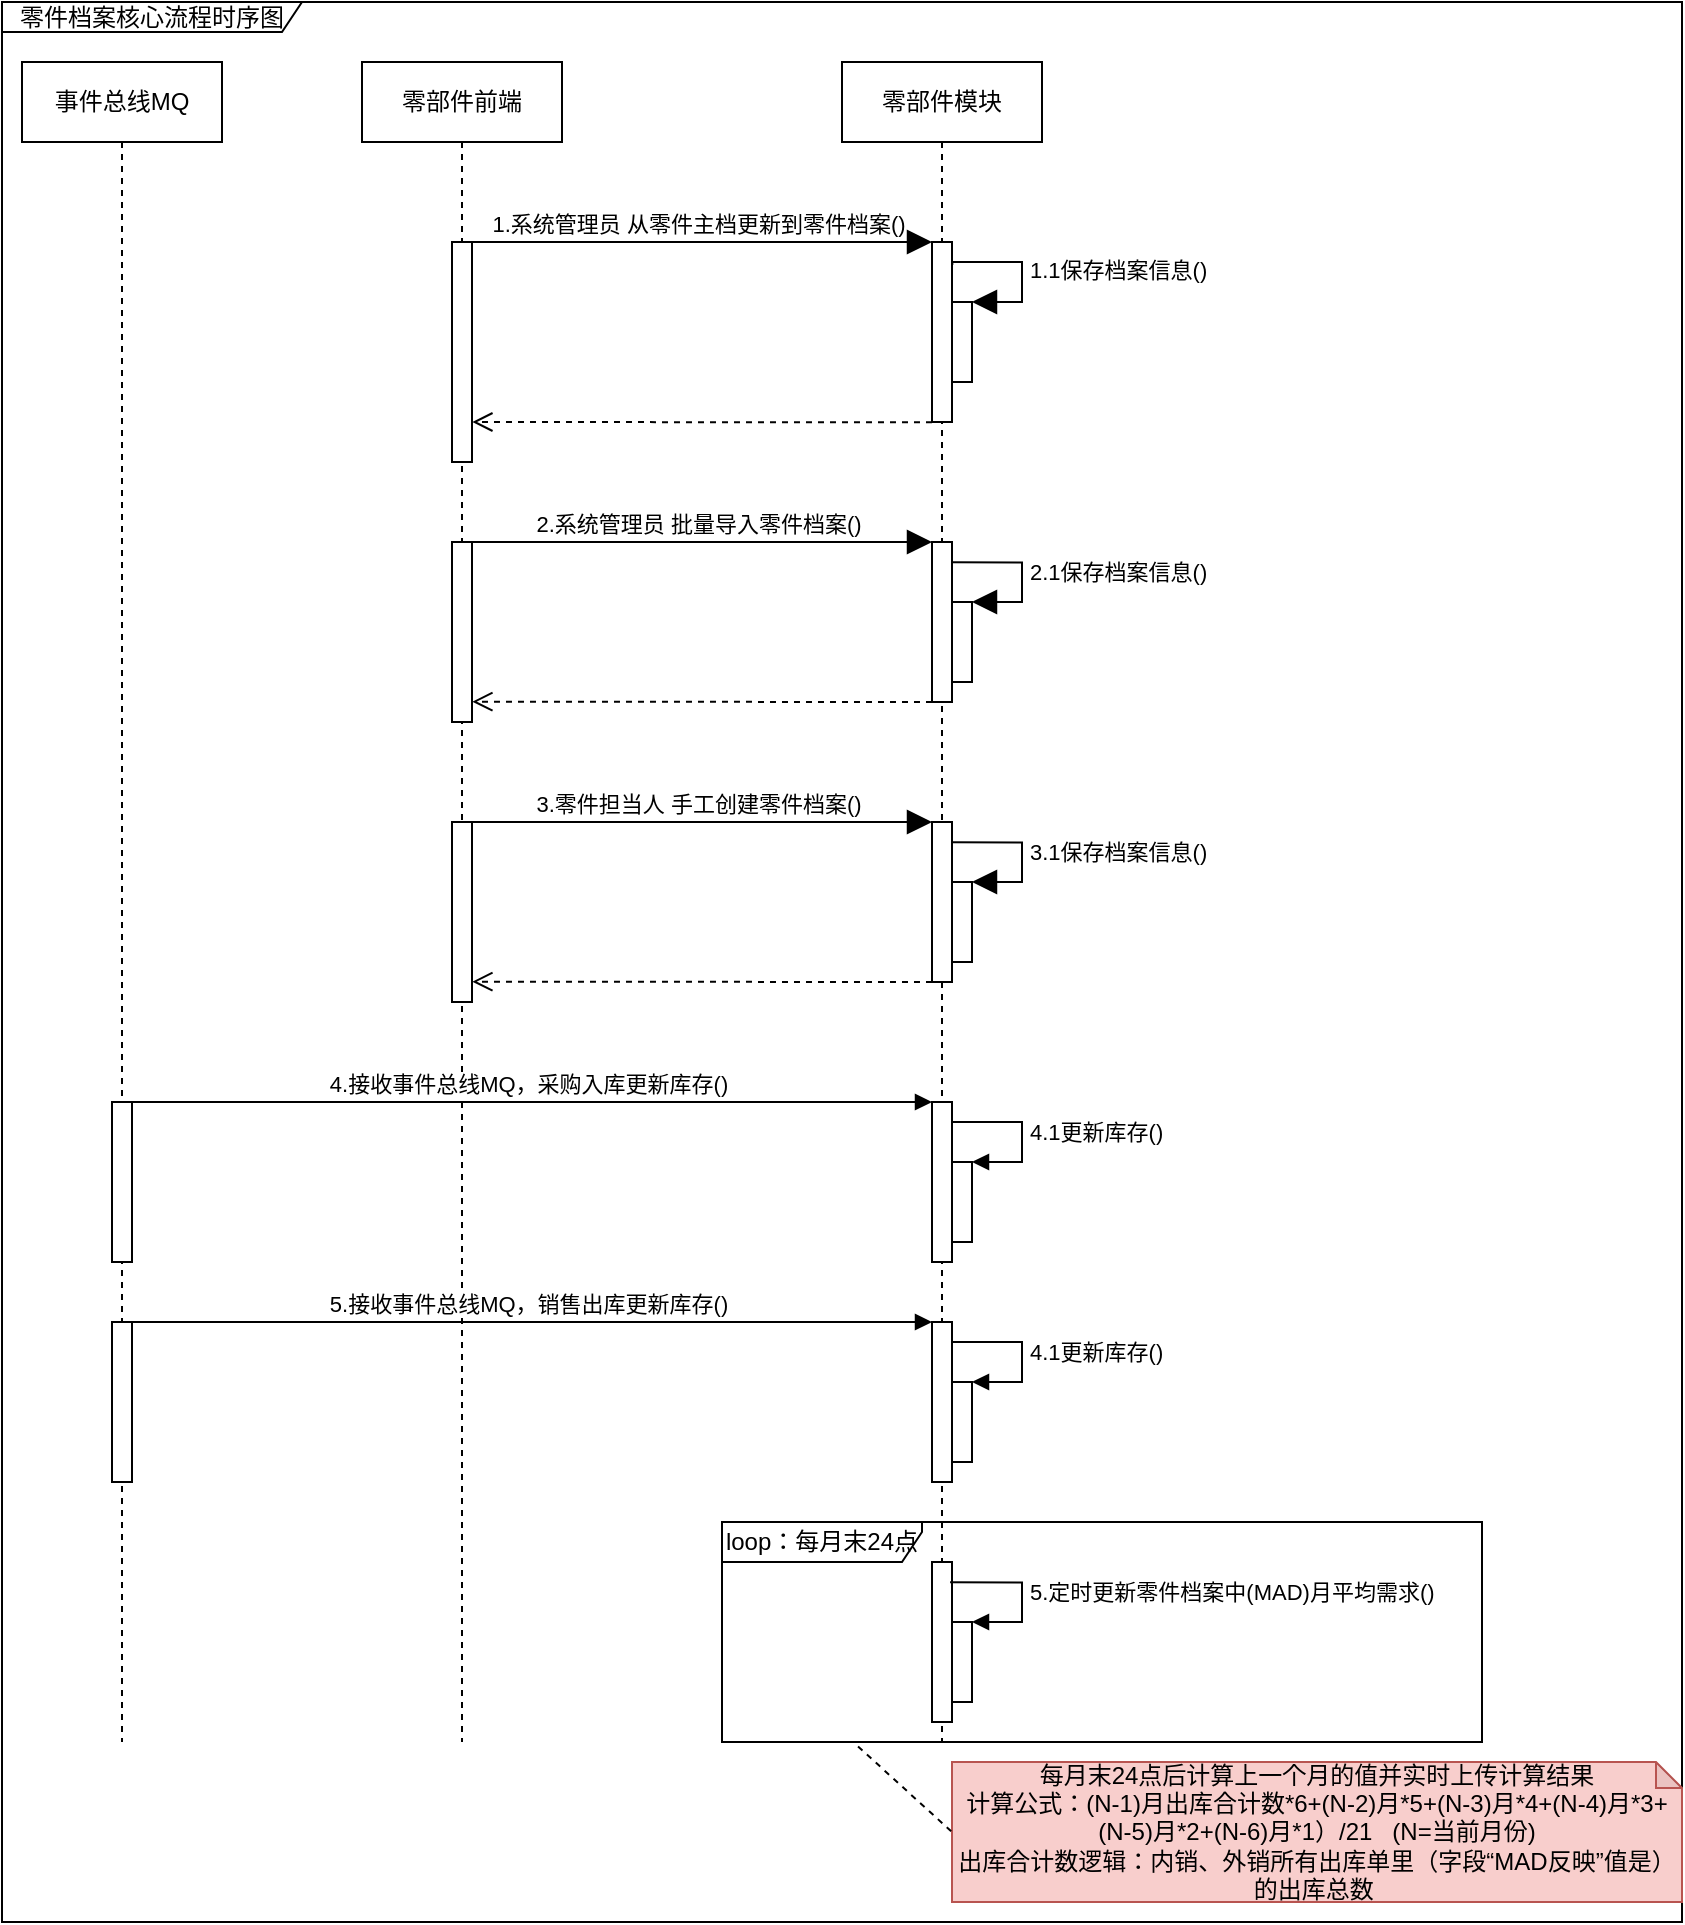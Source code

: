 <mxfile version="16.2.7" type="github" pages="5">
  <diagram id="lNsWtbDS4W3nq3S98e4k" name="时序图">
    <mxGraphModel dx="1824" dy="975" grid="1" gridSize="10" guides="1" tooltips="1" connect="1" arrows="1" fold="1" page="1" pageScale="1" pageWidth="827" pageHeight="1169" math="0" shadow="0">
      <root>
        <mxCell id="0" />
        <mxCell id="1" parent="0" />
        <mxCell id="JzbQq2mm33j0v5oRrmCY-1" value="零部件前端" style="shape=umlLifeline;perimeter=lifelinePerimeter;whiteSpace=wrap;html=1;container=1;collapsible=0;recursiveResize=0;outlineConnect=0;fillColor=#FFFFFF;" parent="1" vertex="1">
          <mxGeometry x="200" y="160" width="100" height="840" as="geometry" />
        </mxCell>
        <mxCell id="JzbQq2mm33j0v5oRrmCY-3" value="" style="html=1;points=[];perimeter=orthogonalPerimeter;fillColor=#FFFFFF;" parent="JzbQq2mm33j0v5oRrmCY-1" vertex="1">
          <mxGeometry x="45" y="90" width="10" height="110" as="geometry" />
        </mxCell>
        <mxCell id="JzbQq2mm33j0v5oRrmCY-2" value="零部件模块" style="shape=umlLifeline;perimeter=lifelinePerimeter;whiteSpace=wrap;html=1;container=1;collapsible=0;recursiveResize=0;outlineConnect=0;fillColor=#FFFFFF;" parent="1" vertex="1">
          <mxGeometry x="440" y="160" width="100" height="840" as="geometry" />
        </mxCell>
        <mxCell id="JzbQq2mm33j0v5oRrmCY-4" value="" style="html=1;points=[];perimeter=orthogonalPerimeter;fillColor=#FFFFFF;" parent="JzbQq2mm33j0v5oRrmCY-2" vertex="1">
          <mxGeometry x="45" y="90" width="10" height="90" as="geometry" />
        </mxCell>
        <mxCell id="vHd8IwQTnNiP9Gq6_av--1" value="" style="html=1;points=[];perimeter=orthogonalPerimeter;fillColor=#FFFFFF;" parent="JzbQq2mm33j0v5oRrmCY-2" vertex="1">
          <mxGeometry x="55" y="120" width="10" height="40" as="geometry" />
        </mxCell>
        <mxCell id="vHd8IwQTnNiP9Gq6_av--2" value="1.1保存档案信息()" style="edgeStyle=orthogonalEdgeStyle;html=1;align=left;spacingLeft=2;endArrow=block;rounded=0;entryX=1;entryY=0;endSize=10;exitX=1.015;exitY=0.127;exitDx=0;exitDy=0;exitPerimeter=0;" parent="JzbQq2mm33j0v5oRrmCY-2" source="JzbQq2mm33j0v5oRrmCY-4" target="vHd8IwQTnNiP9Gq6_av--1" edge="1">
          <mxGeometry relative="1" as="geometry">
            <mxPoint x="60" y="100" as="sourcePoint" />
            <Array as="points">
              <mxPoint x="90" y="100" />
              <mxPoint x="90" y="120" />
            </Array>
          </mxGeometry>
        </mxCell>
        <mxCell id="3HUosEOKUJIBVcVZZFC8-4" value="" style="html=1;points=[];perimeter=orthogonalPerimeter;fillColor=#FFFFFF;" vertex="1" parent="JzbQq2mm33j0v5oRrmCY-2">
          <mxGeometry x="45" y="520" width="10" height="80" as="geometry" />
        </mxCell>
        <mxCell id="3HUosEOKUJIBVcVZZFC8-7" value="" style="html=1;points=[];perimeter=orthogonalPerimeter;fillColor=#FFFFFF;" vertex="1" parent="JzbQq2mm33j0v5oRrmCY-2">
          <mxGeometry x="55" y="550" width="10" height="40" as="geometry" />
        </mxCell>
        <mxCell id="3HUosEOKUJIBVcVZZFC8-8" value="4.1更新库存()" style="edgeStyle=orthogonalEdgeStyle;html=1;align=left;spacingLeft=2;endArrow=block;rounded=0;entryX=1;entryY=0;exitX=1.029;exitY=0.125;exitDx=0;exitDy=0;exitPerimeter=0;" edge="1" target="3HUosEOKUJIBVcVZZFC8-7" parent="JzbQq2mm33j0v5oRrmCY-2" source="3HUosEOKUJIBVcVZZFC8-4">
          <mxGeometry relative="1" as="geometry">
            <mxPoint x="60" y="530" as="sourcePoint" />
            <Array as="points">
              <mxPoint x="90" y="530" />
              <mxPoint x="90" y="550" />
            </Array>
          </mxGeometry>
        </mxCell>
        <mxCell id="3HUosEOKUJIBVcVZZFC8-14" value="" style="html=1;points=[];perimeter=orthogonalPerimeter;fillColor=#FFFFFF;" vertex="1" parent="JzbQq2mm33j0v5oRrmCY-2">
          <mxGeometry x="45" y="750" width="10" height="80" as="geometry" />
        </mxCell>
        <mxCell id="3HUosEOKUJIBVcVZZFC8-15" value="" style="html=1;points=[];perimeter=orthogonalPerimeter;fillColor=#FFFFFF;" vertex="1" parent="JzbQq2mm33j0v5oRrmCY-2">
          <mxGeometry x="55" y="780" width="10" height="40" as="geometry" />
        </mxCell>
        <mxCell id="3HUosEOKUJIBVcVZZFC8-16" value="5.定时更新零件档案中(MAD)月平均需求()" style="edgeStyle=orthogonalEdgeStyle;html=1;align=left;spacingLeft=2;endArrow=block;rounded=0;entryX=1;entryY=0;exitX=0.904;exitY=0.127;exitDx=0;exitDy=0;exitPerimeter=0;" edge="1" target="3HUosEOKUJIBVcVZZFC8-15" parent="JzbQq2mm33j0v5oRrmCY-2" source="3HUosEOKUJIBVcVZZFC8-14">
          <mxGeometry relative="1" as="geometry">
            <mxPoint x="60" y="760" as="sourcePoint" />
            <Array as="points">
              <mxPoint x="90" y="760" />
              <mxPoint x="90" y="780" />
            </Array>
          </mxGeometry>
        </mxCell>
        <mxCell id="JzbQq2mm33j0v5oRrmCY-5" value="1.系统管理员 从零件主档更新到零件档案()" style="html=1;verticalAlign=bottom;endArrow=block;entryX=0;entryY=0;rounded=0;endSize=10;" parent="1" target="JzbQq2mm33j0v5oRrmCY-4" edge="1">
          <mxGeometry relative="1" as="geometry">
            <mxPoint x="250" y="250" as="sourcePoint" />
          </mxGeometry>
        </mxCell>
        <mxCell id="JzbQq2mm33j0v5oRrmCY-6" value="" style="html=1;verticalAlign=bottom;endArrow=open;dashed=1;endSize=8;exitX=0;exitY=0.95;rounded=0;entryX=1.017;entryY=0.948;entryDx=0;entryDy=0;entryPerimeter=0;" parent="1" edge="1">
          <mxGeometry relative="1" as="geometry">
            <mxPoint x="255.17" y="340" as="targetPoint" />
            <mxPoint x="485" y="340.16" as="sourcePoint" />
          </mxGeometry>
        </mxCell>
        <mxCell id="Kxamir6cGaUyaSLpq8aT-2" value="" style="html=1;points=[];perimeter=orthogonalPerimeter;fillColor=#FFFFFF;" parent="1" vertex="1">
          <mxGeometry x="245" y="540" width="10" height="90" as="geometry" />
        </mxCell>
        <mxCell id="Kxamir6cGaUyaSLpq8aT-3" value="" style="html=1;points=[];perimeter=orthogonalPerimeter;fillColor=#FFFFFF;" parent="1" vertex="1">
          <mxGeometry x="485" y="540" width="10" height="80" as="geometry" />
        </mxCell>
        <mxCell id="Kxamir6cGaUyaSLpq8aT-4" value="" style="html=1;points=[];perimeter=orthogonalPerimeter;fillColor=#FFFFFF;" parent="1" vertex="1">
          <mxGeometry x="495" y="570" width="10" height="40" as="geometry" />
        </mxCell>
        <mxCell id="Kxamir6cGaUyaSLpq8aT-5" value="3.1保存档案信息()" style="edgeStyle=orthogonalEdgeStyle;html=1;align=left;spacingLeft=2;endArrow=block;rounded=0;entryX=1;entryY=0;endSize=10;exitX=1.015;exitY=0.127;exitDx=0;exitDy=0;exitPerimeter=0;" parent="1" source="Kxamir6cGaUyaSLpq8aT-3" target="Kxamir6cGaUyaSLpq8aT-4" edge="1">
          <mxGeometry relative="1" as="geometry">
            <mxPoint x="60" y="390" as="sourcePoint" />
            <Array as="points">
              <mxPoint x="530" y="550" />
              <mxPoint x="530" y="570" />
            </Array>
          </mxGeometry>
        </mxCell>
        <mxCell id="Kxamir6cGaUyaSLpq8aT-6" value="3.零件担当人 手工创建零件档案()" style="html=1;verticalAlign=bottom;endArrow=block;entryX=0;entryY=0;rounded=0;endSize=10;" parent="1" target="Kxamir6cGaUyaSLpq8aT-3" edge="1">
          <mxGeometry relative="1" as="geometry">
            <mxPoint x="250" y="540" as="sourcePoint" />
          </mxGeometry>
        </mxCell>
        <mxCell id="Kxamir6cGaUyaSLpq8aT-7" value="" style="html=1;verticalAlign=bottom;endArrow=open;dashed=1;endSize=8;exitX=0;exitY=0.95;rounded=0;entryX=1.017;entryY=0.948;entryDx=0;entryDy=0;entryPerimeter=0;" parent="1" edge="1">
          <mxGeometry relative="1" as="geometry">
            <mxPoint x="255.17" y="619.84" as="targetPoint" />
            <mxPoint x="485" y="620" as="sourcePoint" />
          </mxGeometry>
        </mxCell>
        <mxCell id="Kxamir6cGaUyaSLpq8aT-8" value="零件档案核心流程时序图" style="shape=umlFrame;whiteSpace=wrap;html=1;fillColor=#FFFFFF;width=150;height=15;" parent="1" vertex="1">
          <mxGeometry x="20" y="130" width="840" height="960" as="geometry" />
        </mxCell>
        <mxCell id="JW2SbbSTRkyxnXx2aNZB-1" value="" style="html=1;points=[];perimeter=orthogonalPerimeter;fillColor=#FFFFFF;" vertex="1" parent="1">
          <mxGeometry x="245" y="400" width="10" height="90" as="geometry" />
        </mxCell>
        <mxCell id="JW2SbbSTRkyxnXx2aNZB-2" value="" style="html=1;points=[];perimeter=orthogonalPerimeter;fillColor=#FFFFFF;" vertex="1" parent="1">
          <mxGeometry x="485" y="400" width="10" height="80" as="geometry" />
        </mxCell>
        <mxCell id="JW2SbbSTRkyxnXx2aNZB-3" value="" style="html=1;points=[];perimeter=orthogonalPerimeter;fillColor=#FFFFFF;" vertex="1" parent="1">
          <mxGeometry x="495" y="430" width="10" height="40" as="geometry" />
        </mxCell>
        <mxCell id="JW2SbbSTRkyxnXx2aNZB-4" value="2.1保存档案信息()" style="edgeStyle=orthogonalEdgeStyle;html=1;align=left;spacingLeft=2;endArrow=block;rounded=0;entryX=1;entryY=0;endSize=10;exitX=1.015;exitY=0.127;exitDx=0;exitDy=0;exitPerimeter=0;" edge="1" parent="1" source="JW2SbbSTRkyxnXx2aNZB-2" target="JW2SbbSTRkyxnXx2aNZB-3">
          <mxGeometry relative="1" as="geometry">
            <mxPoint x="60" y="250" as="sourcePoint" />
            <Array as="points">
              <mxPoint x="530" y="410" />
              <mxPoint x="530" y="430" />
            </Array>
          </mxGeometry>
        </mxCell>
        <mxCell id="JW2SbbSTRkyxnXx2aNZB-5" value="2.系统管理员 批量导入零件档案()" style="html=1;verticalAlign=bottom;endArrow=block;entryX=0;entryY=0;rounded=0;endSize=10;" edge="1" parent="1" target="JW2SbbSTRkyxnXx2aNZB-2">
          <mxGeometry relative="1" as="geometry">
            <mxPoint x="250" y="400" as="sourcePoint" />
          </mxGeometry>
        </mxCell>
        <mxCell id="JW2SbbSTRkyxnXx2aNZB-6" value="" style="html=1;verticalAlign=bottom;endArrow=open;dashed=1;endSize=8;exitX=0;exitY=0.95;rounded=0;entryX=1.017;entryY=0.948;entryDx=0;entryDy=0;entryPerimeter=0;" edge="1" parent="1">
          <mxGeometry relative="1" as="geometry">
            <mxPoint x="255.17" y="479.84" as="targetPoint" />
            <mxPoint x="485" y="480" as="sourcePoint" />
          </mxGeometry>
        </mxCell>
        <mxCell id="3HUosEOKUJIBVcVZZFC8-2" value="事件总线MQ" style="shape=umlLifeline;perimeter=lifelinePerimeter;whiteSpace=wrap;html=1;container=1;collapsible=0;recursiveResize=0;outlineConnect=0;fillColor=#FFFFFF;" vertex="1" parent="1">
          <mxGeometry x="30" y="160" width="100" height="840" as="geometry" />
        </mxCell>
        <mxCell id="3HUosEOKUJIBVcVZZFC8-3" value="" style="html=1;points=[];perimeter=orthogonalPerimeter;fillColor=#FFFFFF;" vertex="1" parent="3HUosEOKUJIBVcVZZFC8-2">
          <mxGeometry x="45" y="520" width="10" height="80" as="geometry" />
        </mxCell>
        <mxCell id="3HUosEOKUJIBVcVZZFC8-5" value="4.接收事件总线MQ，采购入库更新库存()" style="html=1;verticalAlign=bottom;endArrow=block;entryX=0;entryY=0;rounded=0;" edge="1" target="3HUosEOKUJIBVcVZZFC8-4" parent="1">
          <mxGeometry relative="1" as="geometry">
            <mxPoint x="80" y="680" as="sourcePoint" />
          </mxGeometry>
        </mxCell>
        <mxCell id="3HUosEOKUJIBVcVZZFC8-9" value="" style="html=1;points=[];perimeter=orthogonalPerimeter;fillColor=#FFFFFF;" vertex="1" parent="1">
          <mxGeometry x="485" y="790" width="10" height="80" as="geometry" />
        </mxCell>
        <mxCell id="3HUosEOKUJIBVcVZZFC8-10" value="" style="html=1;points=[];perimeter=orthogonalPerimeter;fillColor=#FFFFFF;" vertex="1" parent="1">
          <mxGeometry x="495" y="820" width="10" height="40" as="geometry" />
        </mxCell>
        <mxCell id="3HUosEOKUJIBVcVZZFC8-11" value="4.1更新库存()" style="edgeStyle=orthogonalEdgeStyle;html=1;align=left;spacingLeft=2;endArrow=block;rounded=0;entryX=1;entryY=0;exitX=1.029;exitY=0.125;exitDx=0;exitDy=0;exitPerimeter=0;" edge="1" parent="1" source="3HUosEOKUJIBVcVZZFC8-9" target="3HUosEOKUJIBVcVZZFC8-10">
          <mxGeometry relative="1" as="geometry">
            <mxPoint x="60" y="640" as="sourcePoint" />
            <Array as="points">
              <mxPoint x="530" y="800" />
              <mxPoint x="530" y="820" />
            </Array>
          </mxGeometry>
        </mxCell>
        <mxCell id="3HUosEOKUJIBVcVZZFC8-12" value="" style="html=1;points=[];perimeter=orthogonalPerimeter;fillColor=#FFFFFF;" vertex="1" parent="1">
          <mxGeometry x="75" y="790" width="10" height="80" as="geometry" />
        </mxCell>
        <mxCell id="3HUosEOKUJIBVcVZZFC8-13" value="5.接收事件总线MQ，销售出库更新库存()" style="html=1;verticalAlign=bottom;endArrow=block;entryX=0;entryY=0;rounded=0;" edge="1" parent="1" target="3HUosEOKUJIBVcVZZFC8-9">
          <mxGeometry relative="1" as="geometry">
            <mxPoint x="80" y="790" as="sourcePoint" />
          </mxGeometry>
        </mxCell>
        <mxCell id="3HUosEOKUJIBVcVZZFC8-17" value="loop：每月末24点" style="shape=umlFrame;whiteSpace=wrap;html=1;fillColor=#FFFFFF;width=100;height=20;" vertex="1" parent="1">
          <mxGeometry x="380" y="890" width="380" height="110" as="geometry" />
        </mxCell>
        <mxCell id="3HUosEOKUJIBVcVZZFC8-18" value="每月末24点后计算上一个月的值并实时上传计算结果&lt;br&gt;计算公式：(N-1)月出库合计数*6+(N-2)月*5+(N-3)月*4+(N-4)月*3+(N-5)月*2+(N-6)月*1）/21&amp;nbsp; &amp;nbsp;(N=当前月份)&lt;br&gt;出库合计数逻辑：内销、外销所有出库单里（字段“MAD反映”值是）的出库总数&amp;nbsp;" style="shape=note;whiteSpace=wrap;html=1;backgroundOutline=1;darkOpacity=0.05;fillColor=#f8cecc;size=13;strokeColor=#b85450;" vertex="1" parent="1">
          <mxGeometry x="495" y="1010" width="365" height="70" as="geometry" />
        </mxCell>
        <mxCell id="3HUosEOKUJIBVcVZZFC8-19" value="" style="endArrow=none;dashed=1;html=1;rounded=0;entryX=0;entryY=0.5;entryDx=0;entryDy=0;entryPerimeter=0;exitX=0.179;exitY=1.02;exitDx=0;exitDy=0;exitPerimeter=0;" edge="1" parent="1" source="3HUosEOKUJIBVcVZZFC8-17" target="3HUosEOKUJIBVcVZZFC8-18">
          <mxGeometry width="50" height="50" relative="1" as="geometry">
            <mxPoint x="800" y="860" as="sourcePoint" />
            <mxPoint x="850" y="810" as="targetPoint" />
          </mxGeometry>
        </mxCell>
      </root>
    </mxGraphModel>
  </diagram>
  <diagram id="8zh-h9Z2tof5ClCRBATN" name="创建-行为图">
    <mxGraphModel dx="2818" dy="1507" grid="1" gridSize="10" guides="1" tooltips="1" connect="1" arrows="1" fold="1" page="1" pageScale="1" pageWidth="827" pageHeight="1169" math="0" shadow="0">
      <root>
        <mxCell id="YmrrJd9TlxPIf48FfeS8-0" />
        <mxCell id="YmrrJd9TlxPIf48FfeS8-1" parent="YmrrJd9TlxPIf48FfeS8-0" />
        <mxCell id="JcWs-fYai21qoD7B6LRc-0" value="零部件前端" style="shape=umlLifeline;perimeter=lifelinePerimeter;whiteSpace=wrap;html=1;container=1;collapsible=0;recursiveResize=0;outlineConnect=0;fillColor=#FFFFFF;" parent="YmrrJd9TlxPIf48FfeS8-1" vertex="1">
          <mxGeometry x="200" y="160" width="100" height="1100" as="geometry" />
        </mxCell>
        <mxCell id="JcWs-fYai21qoD7B6LRc-101" value="" style="html=1;points=[];perimeter=orthogonalPerimeter;fillColor=#FFFFFF;" parent="JcWs-fYai21qoD7B6LRc-0" vertex="1">
          <mxGeometry x="45" y="80" width="10" height="240" as="geometry" />
        </mxCell>
        <mxCell id="JcWs-fYai21qoD7B6LRc-2" value="接口-BFF服务" style="shape=umlLifeline;perimeter=lifelinePerimeter;whiteSpace=wrap;html=1;container=1;collapsible=0;recursiveResize=0;outlineConnect=0;fillColor=#FFFFFF;" parent="YmrrJd9TlxPIf48FfeS8-1" vertex="1">
          <mxGeometry x="390" y="160" width="100" height="1100" as="geometry" />
        </mxCell>
        <mxCell id="JcWs-fYai21qoD7B6LRc-102" value="" style="html=1;points=[];perimeter=orthogonalPerimeter;fillColor=#FFFFFF;" parent="JcWs-fYai21qoD7B6LRc-2" vertex="1">
          <mxGeometry x="45" y="80" width="10" height="230" as="geometry" />
        </mxCell>
        <mxCell id="JcWs-fYai21qoD7B6LRc-106" value="" style="html=1;verticalAlign=bottom;endArrow=open;dashed=1;endSize=8;exitX=0;exitY=0.95;rounded=0;" parent="JcWs-fYai21qoD7B6LRc-2" target="JcWs-fYai21qoD7B6LRc-101" edge="1">
          <mxGeometry relative="1" as="geometry">
            <mxPoint x="-15" y="310" as="targetPoint" />
            <mxPoint x="55" y="310" as="sourcePoint" />
          </mxGeometry>
        </mxCell>
        <mxCell id="JcWs-fYai21qoD7B6LRc-26" value="创建零件档案-行为图" style="shape=umlFrame;whiteSpace=wrap;html=1;fillColor=#FFFFFF;width=150;height=15;" parent="YmrrJd9TlxPIf48FfeS8-1" vertex="1">
          <mxGeometry x="190" y="130" width="780" height="1130" as="geometry" />
        </mxCell>
        <mxCell id="JcWs-fYai21qoD7B6LRc-99" value="领域层-零件基础原子服务" style="shape=umlLifeline;perimeter=lifelinePerimeter;whiteSpace=wrap;html=1;container=1;collapsible=0;recursiveResize=0;outlineConnect=0;fillColor=#FFFFFF;" parent="YmrrJd9TlxPIf48FfeS8-1" vertex="1">
          <mxGeometry x="730" y="160" width="100" height="1100" as="geometry" />
        </mxCell>
        <mxCell id="2oTEtKUvDgurEUWqahL2-2" value="" style="html=1;points=[];perimeter=orthogonalPerimeter;fillColor=#FFFFFF;" parent="JcWs-fYai21qoD7B6LRc-99" vertex="1">
          <mxGeometry x="45" y="202" width="10" height="80" as="geometry" />
        </mxCell>
        <mxCell id="2oTEtKUvDgurEUWqahL2-5" value="" style="html=1;points=[];perimeter=orthogonalPerimeter;fillColor=#FFFFFF;" parent="JcWs-fYai21qoD7B6LRc-99" vertex="1">
          <mxGeometry x="55" y="232" width="10" height="40" as="geometry" />
        </mxCell>
        <mxCell id="2oTEtKUvDgurEUWqahL2-6" value="1.1.2.1查询零件()" style="edgeStyle=orthogonalEdgeStyle;html=1;align=left;spacingLeft=2;endArrow=block;rounded=0;entryX=1;entryY=0;endSize=10;exitX=0.987;exitY=0.125;exitDx=0;exitDy=0;exitPerimeter=0;" parent="JcWs-fYai21qoD7B6LRc-99" source="2oTEtKUvDgurEUWqahL2-2" target="2oTEtKUvDgurEUWqahL2-5" edge="1">
          <mxGeometry relative="1" as="geometry">
            <mxPoint x="60" y="212" as="sourcePoint" />
            <Array as="points">
              <mxPoint x="90" y="212" />
              <mxPoint x="90" y="232" />
            </Array>
          </mxGeometry>
        </mxCell>
        <mxCell id="JcWs-fYai21qoD7B6LRc-100" value="应用层-零部件聚合服务" style="shape=umlLifeline;perimeter=lifelinePerimeter;whiteSpace=wrap;html=1;container=1;collapsible=0;recursiveResize=0;outlineConnect=0;fillColor=#FFFFFF;" parent="YmrrJd9TlxPIf48FfeS8-1" vertex="1">
          <mxGeometry x="560" y="160" width="100" height="1100" as="geometry" />
        </mxCell>
        <mxCell id="2oTEtKUvDgurEUWqahL2-0" value="" style="html=1;points=[];perimeter=orthogonalPerimeter;fillColor=#FFFFFF;" parent="JcWs-fYai21qoD7B6LRc-100" vertex="1">
          <mxGeometry x="-115" y="130" width="10" height="40" as="geometry" />
        </mxCell>
        <mxCell id="2oTEtKUvDgurEUWqahL2-1" value="1.1.1参数合规性校验()" style="edgeStyle=orthogonalEdgeStyle;html=1;align=left;spacingLeft=2;endArrow=block;rounded=0;entryX=1;entryY=0;endSize=10;exitX=1.041;exitY=0.1;exitDx=0;exitDy=0;exitPerimeter=0;" parent="JcWs-fYai21qoD7B6LRc-100" target="2oTEtKUvDgurEUWqahL2-0" edge="1">
          <mxGeometry relative="1" as="geometry">
            <mxPoint x="-114.59" y="110" as="sourcePoint" />
            <Array as="points">
              <mxPoint x="-80" y="110" />
              <mxPoint x="-80" y="130" />
            </Array>
          </mxGeometry>
        </mxCell>
        <mxCell id="JcWs-fYai21qoD7B6LRc-105" value="1.1获取零件主信息()" style="html=1;verticalAlign=bottom;endArrow=block;rounded=0;endSize=10;" parent="YmrrJd9TlxPIf48FfeS8-1" edge="1">
          <mxGeometry relative="1" as="geometry">
            <mxPoint x="255.1" y="240" as="sourcePoint" />
            <mxPoint x="435" y="240" as="targetPoint" />
          </mxGeometry>
        </mxCell>
        <mxCell id="2oTEtKUvDgurEUWqahL2-3" value="1.1.2查询零件信息()" style="html=1;verticalAlign=bottom;endArrow=block;entryX=0;entryY=0;rounded=0;endSize=10;exitX=1.025;exitY=0.531;exitDx=0;exitDy=0;exitPerimeter=0;" parent="YmrrJd9TlxPIf48FfeS8-1" target="2oTEtKUvDgurEUWqahL2-2" edge="1" source="JcWs-fYai21qoD7B6LRc-102">
          <mxGeometry relative="1" as="geometry">
            <mxPoint x="450" y="362" as="sourcePoint" />
          </mxGeometry>
        </mxCell>
        <mxCell id="2oTEtKUvDgurEUWqahL2-4" value="" style="html=1;verticalAlign=bottom;endArrow=open;dashed=1;endSize=8;exitX=0;exitY=0.95;rounded=0;entryX=0.948;entryY=0.878;entryDx=0;entryDy=0;entryPerimeter=0;" parent="YmrrJd9TlxPIf48FfeS8-1" edge="1" target="JcWs-fYai21qoD7B6LRc-102">
          <mxGeometry relative="1" as="geometry">
            <mxPoint x="615" y="442" as="targetPoint" />
            <mxPoint x="775" y="442" as="sourcePoint" />
          </mxGeometry>
        </mxCell>
        <mxCell id="2oTEtKUvDgurEUWqahL2-8" value="通过用户输入的零件号&lt;br&gt;或名称去获取" style="shape=note;whiteSpace=wrap;html=1;backgroundOutline=1;darkOpacity=0.05;fillColor=#f8cecc;size=7;strokeColor=#b85450;" parent="YmrrJd9TlxPIf48FfeS8-1" vertex="1">
          <mxGeometry x="827" y="330" width="123" height="30" as="geometry" />
        </mxCell>
        <mxCell id="2oTEtKUvDgurEUWqahL2-9" value="" style="html=1;points=[];perimeter=orthogonalPerimeter;fillColor=#FFFFFF;" parent="YmrrJd9TlxPIf48FfeS8-1" vertex="1">
          <mxGeometry x="245" y="520" width="10" height="160" as="geometry" />
        </mxCell>
        <mxCell id="2oTEtKUvDgurEUWqahL2-10" value="" style="html=1;points=[];perimeter=orthogonalPerimeter;fillColor=#FFFFFF;" parent="YmrrJd9TlxPIf48FfeS8-1" vertex="1">
          <mxGeometry x="435" y="520" width="10" height="150" as="geometry" />
        </mxCell>
        <mxCell id="2oTEtKUvDgurEUWqahL2-11" value="" style="html=1;verticalAlign=bottom;endArrow=open;dashed=1;endSize=8;rounded=0;" parent="YmrrJd9TlxPIf48FfeS8-1" edge="1">
          <mxGeometry relative="1" as="geometry">
            <mxPoint x="255" y="670" as="targetPoint" />
            <mxPoint x="439.5" y="670" as="sourcePoint" />
          </mxGeometry>
        </mxCell>
        <mxCell id="2oTEtKUvDgurEUWqahL2-12" value="" style="html=1;points=[];perimeter=orthogonalPerimeter;fillColor=#FFFFFF;" parent="YmrrJd9TlxPIf48FfeS8-1" vertex="1">
          <mxGeometry x="775" y="553" width="10" height="80" as="geometry" />
        </mxCell>
        <mxCell id="2oTEtKUvDgurEUWqahL2-13" value="" style="html=1;points=[];perimeter=orthogonalPerimeter;fillColor=#FFFFFF;" parent="YmrrJd9TlxPIf48FfeS8-1" vertex="1">
          <mxGeometry x="785" y="583" width="10" height="40" as="geometry" />
        </mxCell>
        <mxCell id="2oTEtKUvDgurEUWqahL2-14" value="1.2.1.1查询零件分类()" style="edgeStyle=orthogonalEdgeStyle;html=1;align=left;spacingLeft=2;endArrow=block;rounded=0;entryX=1;entryY=0;endSize=10;exitX=0.987;exitY=0.125;exitDx=0;exitDy=0;exitPerimeter=0;" parent="YmrrJd9TlxPIf48FfeS8-1" source="2oTEtKUvDgurEUWqahL2-12" target="2oTEtKUvDgurEUWqahL2-13" edge="1">
          <mxGeometry relative="1" as="geometry">
            <mxPoint x="60" y="403" as="sourcePoint" />
            <Array as="points">
              <mxPoint x="820" y="563" />
              <mxPoint x="820" y="583" />
            </Array>
          </mxGeometry>
        </mxCell>
        <mxCell id="2oTEtKUvDgurEUWqahL2-19" value="1.2获取零件分类信息()" style="html=1;verticalAlign=bottom;endArrow=block;rounded=0;endSize=10;" parent="YmrrJd9TlxPIf48FfeS8-1" edge="1">
          <mxGeometry relative="1" as="geometry">
            <mxPoint x="255.1" y="520" as="sourcePoint" />
            <mxPoint x="435" y="520" as="targetPoint" />
          </mxGeometry>
        </mxCell>
        <mxCell id="2oTEtKUvDgurEUWqahL2-20" value="1.2.1查询零件分类信息()" style="html=1;verticalAlign=bottom;endArrow=block;entryX=0;entryY=0;rounded=0;endSize=10;exitX=0.956;exitY=0.283;exitDx=0;exitDy=0;exitPerimeter=0;" parent="YmrrJd9TlxPIf48FfeS8-1" target="2oTEtKUvDgurEUWqahL2-12" edge="1">
          <mxGeometry relative="1" as="geometry">
            <mxPoint x="444.56" y="552.45" as="sourcePoint" />
          </mxGeometry>
        </mxCell>
        <mxCell id="2oTEtKUvDgurEUWqahL2-21" value="" style="html=1;verticalAlign=bottom;endArrow=open;dashed=1;endSize=8;exitX=0;exitY=0.95;rounded=0;entryX=1.015;entryY=0.823;entryDx=0;entryDy=0;entryPerimeter=0;" parent="YmrrJd9TlxPIf48FfeS8-1" edge="1">
          <mxGeometry relative="1" as="geometry">
            <mxPoint x="445.15" y="633.45" as="targetPoint" />
            <mxPoint x="775" y="633" as="sourcePoint" />
          </mxGeometry>
        </mxCell>
        <mxCell id="dJslFrM7V2pfln8Kt-XX-0" value="" style="html=1;points=[];perimeter=orthogonalPerimeter;fillColor=#FFFFFF;" parent="YmrrJd9TlxPIf48FfeS8-1" vertex="1">
          <mxGeometry x="245" y="720" width="10" height="240" as="geometry" />
        </mxCell>
        <mxCell id="dJslFrM7V2pfln8Kt-XX-1" value="" style="html=1;points=[];perimeter=orthogonalPerimeter;fillColor=#FFFFFF;" parent="YmrrJd9TlxPIf48FfeS8-1" vertex="1">
          <mxGeometry x="435" y="720" width="10" height="230" as="geometry" />
        </mxCell>
        <mxCell id="dJslFrM7V2pfln8Kt-XX-2" value="" style="html=1;verticalAlign=bottom;endArrow=open;dashed=1;endSize=8;exitX=0;exitY=0.95;rounded=0;" parent="YmrrJd9TlxPIf48FfeS8-1" target="dJslFrM7V2pfln8Kt-XX-0" edge="1">
          <mxGeometry relative="1" as="geometry">
            <mxPoint x="-15" y="790" as="targetPoint" />
            <mxPoint x="445" y="950" as="sourcePoint" />
          </mxGeometry>
        </mxCell>
        <mxCell id="dJslFrM7V2pfln8Kt-XX-3" value="" style="html=1;points=[];perimeter=orthogonalPerimeter;fillColor=#FFFFFF;" parent="YmrrJd9TlxPIf48FfeS8-1" vertex="1">
          <mxGeometry x="775" y="832" width="10" height="80" as="geometry" />
        </mxCell>
        <mxCell id="dJslFrM7V2pfln8Kt-XX-4" value="" style="html=1;points=[];perimeter=orthogonalPerimeter;fillColor=#FFFFFF;" parent="YmrrJd9TlxPIf48FfeS8-1" vertex="1">
          <mxGeometry x="785" y="862" width="10" height="40" as="geometry" />
        </mxCell>
        <mxCell id="dJslFrM7V2pfln8Kt-XX-5" value="1.3.2.1查询货位信息()" style="edgeStyle=orthogonalEdgeStyle;html=1;align=left;spacingLeft=2;endArrow=block;rounded=0;entryX=1;entryY=0;endSize=10;exitX=0.987;exitY=0.125;exitDx=0;exitDy=0;exitPerimeter=0;" parent="YmrrJd9TlxPIf48FfeS8-1" source="dJslFrM7V2pfln8Kt-XX-3" target="dJslFrM7V2pfln8Kt-XX-4" edge="1">
          <mxGeometry relative="1" as="geometry">
            <mxPoint x="60" y="682" as="sourcePoint" />
            <Array as="points">
              <mxPoint x="820" y="842" />
              <mxPoint x="820" y="862" />
            </Array>
          </mxGeometry>
        </mxCell>
        <mxCell id="dJslFrM7V2pfln8Kt-XX-8" value="" style="html=1;points=[];perimeter=orthogonalPerimeter;fillColor=#FFFFFF;" parent="YmrrJd9TlxPIf48FfeS8-1" vertex="1">
          <mxGeometry x="445" y="756" width="10" height="40" as="geometry" />
        </mxCell>
        <mxCell id="dJslFrM7V2pfln8Kt-XX-9" value="1.3.1参数合规性校验()" style="edgeStyle=orthogonalEdgeStyle;html=1;align=left;spacingLeft=2;endArrow=block;rounded=0;entryX=1;entryY=0;endSize=10;exitX=1.041;exitY=0.1;exitDx=0;exitDy=0;exitPerimeter=0;" parent="YmrrJd9TlxPIf48FfeS8-1" target="dJslFrM7V2pfln8Kt-XX-8" edge="1">
          <mxGeometry relative="1" as="geometry">
            <mxPoint x="445.41" y="736" as="sourcePoint" />
            <Array as="points">
              <mxPoint x="480" y="736" />
              <mxPoint x="480" y="756" />
            </Array>
          </mxGeometry>
        </mxCell>
        <mxCell id="dJslFrM7V2pfln8Kt-XX-10" value="1.3获取零件货位信息()" style="html=1;verticalAlign=bottom;endArrow=block;rounded=0;endSize=10;" parent="YmrrJd9TlxPIf48FfeS8-1" edge="1">
          <mxGeometry relative="1" as="geometry">
            <mxPoint x="255.1" y="720" as="sourcePoint" />
            <mxPoint x="435" y="720" as="targetPoint" />
          </mxGeometry>
        </mxCell>
        <mxCell id="dJslFrM7V2pfln8Kt-XX-11" value="1.3.2查询货位信息()" style="html=1;verticalAlign=bottom;endArrow=block;entryX=0;entryY=0;rounded=0;endSize=10;exitX=0.959;exitY=0.527;exitDx=0;exitDy=0;exitPerimeter=0;" parent="YmrrJd9TlxPIf48FfeS8-1" target="dJslFrM7V2pfln8Kt-XX-3" edge="1">
          <mxGeometry relative="1" as="geometry">
            <mxPoint x="444.59" y="831.21" as="sourcePoint" />
          </mxGeometry>
        </mxCell>
        <mxCell id="dJslFrM7V2pfln8Kt-XX-12" value="" style="html=1;verticalAlign=bottom;endArrow=open;dashed=1;endSize=8;exitX=0;exitY=0.95;rounded=0;entryX=1.02;entryY=0.877;entryDx=0;entryDy=0;entryPerimeter=0;" parent="YmrrJd9TlxPIf48FfeS8-1" edge="1">
          <mxGeometry relative="1" as="geometry">
            <mxPoint x="445.2" y="911.71" as="targetPoint" />
            <mxPoint x="775" y="912" as="sourcePoint" />
          </mxGeometry>
        </mxCell>
        <mxCell id="dJslFrM7V2pfln8Kt-XX-14" value="通过用户输入的零件号或者货位号去获取" style="shape=note;whiteSpace=wrap;html=1;backgroundOutline=1;darkOpacity=0.05;fillColor=#f8cecc;size=7;strokeColor=#b85450;" parent="YmrrJd9TlxPIf48FfeS8-1" vertex="1">
          <mxGeometry x="827" y="802" width="123" height="30" as="geometry" />
        </mxCell>
        <mxCell id="dJslFrM7V2pfln8Kt-XX-16" value="" style="html=1;points=[];perimeter=orthogonalPerimeter;fillColor=#FFFFFF;" parent="YmrrJd9TlxPIf48FfeS8-1" vertex="1">
          <mxGeometry x="245" y="1010" width="10" height="240" as="geometry" />
        </mxCell>
        <mxCell id="dJslFrM7V2pfln8Kt-XX-17" value="" style="html=1;points=[];perimeter=orthogonalPerimeter;fillColor=#FFFFFF;" parent="YmrrJd9TlxPIf48FfeS8-1" vertex="1">
          <mxGeometry x="435" y="1010" width="10" height="230" as="geometry" />
        </mxCell>
        <mxCell id="dJslFrM7V2pfln8Kt-XX-18" value="" style="html=1;verticalAlign=bottom;endArrow=open;dashed=1;endSize=8;exitX=0;exitY=0.95;rounded=0;" parent="YmrrJd9TlxPIf48FfeS8-1" target="dJslFrM7V2pfln8Kt-XX-16" edge="1">
          <mxGeometry relative="1" as="geometry">
            <mxPoint x="-15" y="1080" as="targetPoint" />
            <mxPoint x="445" y="1240" as="sourcePoint" />
          </mxGeometry>
        </mxCell>
        <mxCell id="dJslFrM7V2pfln8Kt-XX-19" value="" style="html=1;points=[];perimeter=orthogonalPerimeter;fillColor=#FFFFFF;" parent="YmrrJd9TlxPIf48FfeS8-1" vertex="1">
          <mxGeometry x="775" y="1132" width="10" height="80" as="geometry" />
        </mxCell>
        <mxCell id="dJslFrM7V2pfln8Kt-XX-20" value="" style="html=1;points=[];perimeter=orthogonalPerimeter;fillColor=#FFFFFF;" parent="YmrrJd9TlxPIf48FfeS8-1" vertex="1">
          <mxGeometry x="785" y="1162" width="10" height="40" as="geometry" />
        </mxCell>
        <mxCell id="dJslFrM7V2pfln8Kt-XX-21" value="1.4.2.1.1保存零件档案()" style="edgeStyle=orthogonalEdgeStyle;html=1;align=left;spacingLeft=2;endArrow=block;rounded=0;entryX=1;entryY=0;endSize=10;exitX=0.987;exitY=0.125;exitDx=0;exitDy=0;exitPerimeter=0;" parent="YmrrJd9TlxPIf48FfeS8-1" source="dJslFrM7V2pfln8Kt-XX-19" target="dJslFrM7V2pfln8Kt-XX-20" edge="1">
          <mxGeometry relative="1" as="geometry">
            <mxPoint x="60" y="982" as="sourcePoint" />
            <Array as="points">
              <mxPoint x="820" y="1142" />
              <mxPoint x="820" y="1162" />
            </Array>
          </mxGeometry>
        </mxCell>
        <mxCell id="dJslFrM7V2pfln8Kt-XX-22" value="" style="html=1;points=[];perimeter=orthogonalPerimeter;fillColor=#FFFFFF;" parent="YmrrJd9TlxPIf48FfeS8-1" vertex="1">
          <mxGeometry x="605" y="1120" width="10" height="110" as="geometry" />
        </mxCell>
        <mxCell id="dJslFrM7V2pfln8Kt-XX-23" value="1.4.2调用基础设置聚合&lt;br&gt;零件担当人创建零件档案()" style="html=1;verticalAlign=bottom;endArrow=block;rounded=0;endSize=10;exitX=1.046;exitY=0.087;exitDx=0;exitDy=0;exitPerimeter=0;" parent="YmrrJd9TlxPIf48FfeS8-1" edge="1">
          <mxGeometry relative="1" as="geometry">
            <mxPoint x="445.46" y="1120.01" as="sourcePoint" />
            <mxPoint x="605" y="1120" as="targetPoint" />
          </mxGeometry>
        </mxCell>
        <mxCell id="dJslFrM7V2pfln8Kt-XX-24" value="" style="html=1;points=[];perimeter=orthogonalPerimeter;fillColor=#FFFFFF;" parent="YmrrJd9TlxPIf48FfeS8-1" vertex="1">
          <mxGeometry x="445" y="1043" width="10" height="40" as="geometry" />
        </mxCell>
        <mxCell id="dJslFrM7V2pfln8Kt-XX-25" value="1.4.1参数合规性校验()" style="edgeStyle=orthogonalEdgeStyle;html=1;align=left;spacingLeft=2;endArrow=block;rounded=0;entryX=1;entryY=0;endSize=10;exitX=1.041;exitY=0.1;exitDx=0;exitDy=0;exitPerimeter=0;" parent="YmrrJd9TlxPIf48FfeS8-1" target="dJslFrM7V2pfln8Kt-XX-24" edge="1">
          <mxGeometry relative="1" as="geometry">
            <mxPoint x="445.41" y="1023" as="sourcePoint" />
            <Array as="points">
              <mxPoint x="480" y="1023" />
              <mxPoint x="480" y="1043" />
            </Array>
          </mxGeometry>
        </mxCell>
        <mxCell id="dJslFrM7V2pfln8Kt-XX-26" value="1.4零件担当人创建零件档案()" style="html=1;verticalAlign=bottom;endArrow=block;rounded=0;endSize=10;" parent="YmrrJd9TlxPIf48FfeS8-1" edge="1">
          <mxGeometry relative="1" as="geometry">
            <mxPoint x="255.1" y="1010" as="sourcePoint" />
            <mxPoint x="435" y="1010" as="targetPoint" />
          </mxGeometry>
        </mxCell>
        <mxCell id="dJslFrM7V2pfln8Kt-XX-27" value="1.4.2.1创建零件档案()" style="html=1;verticalAlign=bottom;endArrow=block;entryX=0;entryY=0;rounded=0;endSize=10;" parent="YmrrJd9TlxPIf48FfeS8-1" target="dJslFrM7V2pfln8Kt-XX-19" edge="1">
          <mxGeometry relative="1" as="geometry">
            <mxPoint x="615" y="1132" as="sourcePoint" />
          </mxGeometry>
        </mxCell>
        <mxCell id="dJslFrM7V2pfln8Kt-XX-28" value="" style="html=1;verticalAlign=bottom;endArrow=open;dashed=1;endSize=8;exitX=0;exitY=0.95;rounded=0;" parent="YmrrJd9TlxPIf48FfeS8-1" edge="1">
          <mxGeometry relative="1" as="geometry">
            <mxPoint x="615" y="1212" as="targetPoint" />
            <mxPoint x="775" y="1212" as="sourcePoint" />
          </mxGeometry>
        </mxCell>
        <mxCell id="dJslFrM7V2pfln8Kt-XX-29" value="" style="html=1;verticalAlign=bottom;endArrow=open;dashed=1;endSize=8;exitX=0;exitY=0.95;rounded=0;" parent="YmrrJd9TlxPIf48FfeS8-1" edge="1">
          <mxGeometry relative="1" as="geometry">
            <mxPoint x="445" y="1230" as="targetPoint" />
            <mxPoint x="605" y="1230" as="sourcePoint" />
          </mxGeometry>
        </mxCell>
        <mxCell id="w1S_dvBCBQWNCDNRya8T-0" value="查询所有零件分类" style="shape=note;whiteSpace=wrap;html=1;backgroundOutline=1;darkOpacity=0.05;fillColor=#f8cecc;size=7;strokeColor=#b85450;" parent="YmrrJd9TlxPIf48FfeS8-1" vertex="1">
          <mxGeometry x="827" y="520" width="110" height="20" as="geometry" />
        </mxCell>
        <mxCell id="w1S_dvBCBQWNCDNRya8T-1" value="" style="endArrow=none;dashed=1;html=1;rounded=0;endSize=10;entryX=0;entryY=0.5;entryDx=0;entryDy=0;entryPerimeter=0;" parent="YmrrJd9TlxPIf48FfeS8-1" edge="1">
          <mxGeometry width="50" height="50" relative="1" as="geometry">
            <mxPoint x="810" y="563" as="sourcePoint" />
            <mxPoint x="827" y="533" as="targetPoint" />
          </mxGeometry>
        </mxCell>
        <mxCell id="dApVRY2RiS6fB0BcIRhs-0" value="" style="endArrow=none;dashed=1;html=1;rounded=0;endSize=10;entryX=0;entryY=0.5;entryDx=0;entryDy=0;entryPerimeter=0;" parent="YmrrJd9TlxPIf48FfeS8-1" target="2oTEtKUvDgurEUWqahL2-8" edge="1">
          <mxGeometry width="50" height="50" relative="1" as="geometry">
            <mxPoint x="810" y="372" as="sourcePoint" />
            <mxPoint x="827.0" y="342" as="targetPoint" />
          </mxGeometry>
        </mxCell>
        <mxCell id="dApVRY2RiS6fB0BcIRhs-1" value="" style="endArrow=none;dashed=1;html=1;rounded=0;endSize=10;entryX=0;entryY=0.5;entryDx=0;entryDy=0;entryPerimeter=0;" parent="YmrrJd9TlxPIf48FfeS8-1" target="dJslFrM7V2pfln8Kt-XX-14" edge="1">
          <mxGeometry width="50" height="50" relative="1" as="geometry">
            <mxPoint x="809" y="842" as="sourcePoint" />
            <mxPoint x="826.0" y="820" as="targetPoint" />
          </mxGeometry>
        </mxCell>
        <mxCell id="sC-svdxel8OAptccYJ85-0" value="基于零件主信息，货位，分类去创建档案，保存后也可重新编辑保存" style="shape=note;whiteSpace=wrap;html=1;backgroundOutline=1;darkOpacity=0.05;fillColor=#f8cecc;size=7;strokeColor=#b85450;" parent="YmrrJd9TlxPIf48FfeS8-1" vertex="1">
          <mxGeometry x="827" y="1092" width="143" height="40" as="geometry" />
        </mxCell>
        <mxCell id="sC-svdxel8OAptccYJ85-1" value="" style="endArrow=none;dashed=1;html=1;rounded=0;endSize=10;entryX=0;entryY=0.5;entryDx=0;entryDy=0;entryPerimeter=0;" parent="YmrrJd9TlxPIf48FfeS8-1" edge="1">
          <mxGeometry width="50" height="50" relative="1" as="geometry">
            <mxPoint x="809.0" y="1142" as="sourcePoint" />
            <mxPoint x="827" y="1117" as="targetPoint" />
          </mxGeometry>
        </mxCell>
      </root>
    </mxGraphModel>
  </diagram>
  <diagram id="O318636WWvHr_xf7nubb" name="定时任务-行为">
    <mxGraphModel dx="1069" dy="572" grid="1" gridSize="10" guides="1" tooltips="1" connect="1" arrows="1" fold="1" page="1" pageScale="1" pageWidth="827" pageHeight="1169" math="0" shadow="0">
      <root>
        <mxCell id="jQHzYyg98gtsrOXya8PH-0" />
        <mxCell id="jQHzYyg98gtsrOXya8PH-1" parent="jQHzYyg98gtsrOXya8PH-0" />
        <mxCell id="ro7JJnYaT4u80gMX1QE2-0" value="零部件前端" style="shape=umlLifeline;perimeter=lifelinePerimeter;whiteSpace=wrap;html=1;container=1;collapsible=0;recursiveResize=0;outlineConnect=0;fillColor=#FFFFFF;" vertex="1" parent="jQHzYyg98gtsrOXya8PH-1">
          <mxGeometry x="200" y="160" width="100" height="1100" as="geometry" />
        </mxCell>
        <mxCell id="ro7JJnYaT4u80gMX1QE2-2" value="接口-BFF服务" style="shape=umlLifeline;perimeter=lifelinePerimeter;whiteSpace=wrap;html=1;container=1;collapsible=0;recursiveResize=0;outlineConnect=0;fillColor=#FFFFFF;" vertex="1" parent="jQHzYyg98gtsrOXya8PH-1">
          <mxGeometry x="390" y="160" width="100" height="1100" as="geometry" />
        </mxCell>
        <mxCell id="ro7JJnYaT4u80gMX1QE2-6" value="领域层-零件基础原子服务" style="shape=umlLifeline;perimeter=lifelinePerimeter;whiteSpace=wrap;html=1;container=1;collapsible=0;recursiveResize=0;outlineConnect=0;fillColor=#FFFFFF;" vertex="1" parent="jQHzYyg98gtsrOXya8PH-1">
          <mxGeometry x="730" y="160" width="100" height="1100" as="geometry" />
        </mxCell>
        <mxCell id="zhBlBkFvqONLSYn4LtM5-8" value="" style="html=1;verticalAlign=bottom;endArrow=open;dashed=1;endSize=8;rounded=0;fontColor=#1A1A1A;" edge="1" parent="ro7JJnYaT4u80gMX1QE2-6" target="n9qlJbwYI034_qC2gCOh-2">
          <mxGeometry relative="1" as="geometry">
            <mxPoint x="55" y="280" as="sourcePoint" />
            <mxPoint x="-25" y="280" as="targetPoint" />
          </mxGeometry>
        </mxCell>
        <mxCell id="ro7JJnYaT4u80gMX1QE2-10" value="应用层-零部件聚合服务" style="shape=umlLifeline;perimeter=lifelinePerimeter;whiteSpace=wrap;html=1;container=1;collapsible=0;recursiveResize=0;outlineConnect=0;fillColor=#FFFFFF;" vertex="1" parent="jQHzYyg98gtsrOXya8PH-1">
          <mxGeometry x="560" y="160" width="100" height="1100" as="geometry" />
        </mxCell>
        <mxCell id="n9qlJbwYI034_qC2gCOh-2" value="" style="html=1;points=[];perimeter=orthogonalPerimeter;fontColor=#1A1A1A;fillColor=#FFFFFF;" vertex="1" parent="ro7JJnYaT4u80gMX1QE2-10">
          <mxGeometry x="45" y="90" width="10" height="210" as="geometry" />
        </mxCell>
        <mxCell id="ro7JJnYaT4u80gMX1QE2-38" value="" style="html=1;points=[];perimeter=orthogonalPerimeter;fillColor=#FFFFFF;" vertex="1" parent="jQHzYyg98gtsrOXya8PH-1">
          <mxGeometry x="245" y="1010" width="10" height="240" as="geometry" />
        </mxCell>
        <mxCell id="ro7JJnYaT4u80gMX1QE2-39" value="" style="html=1;points=[];perimeter=orthogonalPerimeter;fillColor=#FFFFFF;" vertex="1" parent="jQHzYyg98gtsrOXya8PH-1">
          <mxGeometry x="435" y="1010" width="10" height="230" as="geometry" />
        </mxCell>
        <mxCell id="ro7JJnYaT4u80gMX1QE2-40" value="" style="html=1;verticalAlign=bottom;endArrow=open;dashed=1;endSize=8;exitX=0;exitY=0.95;rounded=0;" edge="1" parent="jQHzYyg98gtsrOXya8PH-1" target="ro7JJnYaT4u80gMX1QE2-38">
          <mxGeometry relative="1" as="geometry">
            <mxPoint x="-15" y="1080" as="targetPoint" />
            <mxPoint x="445" y="1240" as="sourcePoint" />
          </mxGeometry>
        </mxCell>
        <mxCell id="ro7JJnYaT4u80gMX1QE2-41" value="" style="html=1;points=[];perimeter=orthogonalPerimeter;fillColor=#FFFFFF;" vertex="1" parent="jQHzYyg98gtsrOXya8PH-1">
          <mxGeometry x="775" y="1132" width="10" height="80" as="geometry" />
        </mxCell>
        <mxCell id="ro7JJnYaT4u80gMX1QE2-42" value="" style="html=1;points=[];perimeter=orthogonalPerimeter;fillColor=#FFFFFF;" vertex="1" parent="jQHzYyg98gtsrOXya8PH-1">
          <mxGeometry x="785" y="1162" width="10" height="40" as="geometry" />
        </mxCell>
        <mxCell id="ro7JJnYaT4u80gMX1QE2-43" value="1.4.2.1.1保存零件档案()" style="edgeStyle=orthogonalEdgeStyle;html=1;align=left;spacingLeft=2;endArrow=block;rounded=0;entryX=1;entryY=0;endSize=10;exitX=0.987;exitY=0.125;exitDx=0;exitDy=0;exitPerimeter=0;" edge="1" parent="jQHzYyg98gtsrOXya8PH-1" source="ro7JJnYaT4u80gMX1QE2-41" target="ro7JJnYaT4u80gMX1QE2-42">
          <mxGeometry relative="1" as="geometry">
            <mxPoint x="60" y="982" as="sourcePoint" />
            <Array as="points">
              <mxPoint x="820" y="1142" />
              <mxPoint x="820" y="1162" />
            </Array>
          </mxGeometry>
        </mxCell>
        <mxCell id="ro7JJnYaT4u80gMX1QE2-44" value="" style="html=1;points=[];perimeter=orthogonalPerimeter;fillColor=#FFFFFF;" vertex="1" parent="jQHzYyg98gtsrOXya8PH-1">
          <mxGeometry x="605" y="1120" width="10" height="110" as="geometry" />
        </mxCell>
        <mxCell id="ro7JJnYaT4u80gMX1QE2-45" value="1.4.2调用基础设置聚合&lt;br&gt;零件担当人创建零件档案()" style="html=1;verticalAlign=bottom;endArrow=block;rounded=0;endSize=10;exitX=1.046;exitY=0.087;exitDx=0;exitDy=0;exitPerimeter=0;" edge="1" parent="jQHzYyg98gtsrOXya8PH-1">
          <mxGeometry relative="1" as="geometry">
            <mxPoint x="445.46" y="1120.01" as="sourcePoint" />
            <mxPoint x="605" y="1120" as="targetPoint" />
          </mxGeometry>
        </mxCell>
        <mxCell id="ro7JJnYaT4u80gMX1QE2-46" value="" style="html=1;points=[];perimeter=orthogonalPerimeter;fillColor=#FFFFFF;" vertex="1" parent="jQHzYyg98gtsrOXya8PH-1">
          <mxGeometry x="445" y="1043" width="10" height="40" as="geometry" />
        </mxCell>
        <mxCell id="ro7JJnYaT4u80gMX1QE2-47" value="1.4.1参数合规性校验()" style="edgeStyle=orthogonalEdgeStyle;html=1;align=left;spacingLeft=2;endArrow=block;rounded=0;entryX=1;entryY=0;endSize=10;exitX=1.041;exitY=0.1;exitDx=0;exitDy=0;exitPerimeter=0;" edge="1" parent="jQHzYyg98gtsrOXya8PH-1" target="ro7JJnYaT4u80gMX1QE2-46">
          <mxGeometry relative="1" as="geometry">
            <mxPoint x="445.41" y="1023" as="sourcePoint" />
            <Array as="points">
              <mxPoint x="480" y="1023" />
              <mxPoint x="480" y="1043" />
            </Array>
          </mxGeometry>
        </mxCell>
        <mxCell id="ro7JJnYaT4u80gMX1QE2-48" value="1.4零件担当人创建零件档案()" style="html=1;verticalAlign=bottom;endArrow=block;rounded=0;endSize=10;" edge="1" parent="jQHzYyg98gtsrOXya8PH-1">
          <mxGeometry relative="1" as="geometry">
            <mxPoint x="255.1" y="1010" as="sourcePoint" />
            <mxPoint x="435" y="1010" as="targetPoint" />
          </mxGeometry>
        </mxCell>
        <mxCell id="ro7JJnYaT4u80gMX1QE2-49" value="1.4.2.1创建零件档案()" style="html=1;verticalAlign=bottom;endArrow=block;entryX=0;entryY=0;rounded=0;endSize=10;" edge="1" parent="jQHzYyg98gtsrOXya8PH-1" target="ro7JJnYaT4u80gMX1QE2-41">
          <mxGeometry relative="1" as="geometry">
            <mxPoint x="615" y="1132" as="sourcePoint" />
          </mxGeometry>
        </mxCell>
        <mxCell id="ro7JJnYaT4u80gMX1QE2-50" value="" style="html=1;verticalAlign=bottom;endArrow=open;dashed=1;endSize=8;exitX=0;exitY=0.95;rounded=0;" edge="1" parent="jQHzYyg98gtsrOXya8PH-1">
          <mxGeometry relative="1" as="geometry">
            <mxPoint x="615" y="1212" as="targetPoint" />
            <mxPoint x="775" y="1212" as="sourcePoint" />
          </mxGeometry>
        </mxCell>
        <mxCell id="ro7JJnYaT4u80gMX1QE2-51" value="" style="html=1;verticalAlign=bottom;endArrow=open;dashed=1;endSize=8;exitX=0;exitY=0.95;rounded=0;" edge="1" parent="jQHzYyg98gtsrOXya8PH-1">
          <mxGeometry relative="1" as="geometry">
            <mxPoint x="445" y="1230" as="targetPoint" />
            <mxPoint x="605" y="1230" as="sourcePoint" />
          </mxGeometry>
        </mxCell>
        <mxCell id="ro7JJnYaT4u80gMX1QE2-56" value="基于零件主信息，货位，分类去创建档案，保存后也可重新编辑保存" style="shape=note;whiteSpace=wrap;html=1;backgroundOutline=1;darkOpacity=0.05;fillColor=#f8cecc;size=7;strokeColor=#b85450;" vertex="1" parent="jQHzYyg98gtsrOXya8PH-1">
          <mxGeometry x="827" y="1092" width="143" height="40" as="geometry" />
        </mxCell>
        <mxCell id="ro7JJnYaT4u80gMX1QE2-57" value="" style="endArrow=none;dashed=1;html=1;rounded=0;endSize=10;entryX=0;entryY=0.5;entryDx=0;entryDy=0;entryPerimeter=0;" edge="1" parent="jQHzYyg98gtsrOXya8PH-1">
          <mxGeometry width="50" height="50" relative="1" as="geometry">
            <mxPoint x="809" y="1142" as="sourcePoint" />
            <mxPoint x="827" y="1117" as="targetPoint" />
          </mxGeometry>
        </mxCell>
        <mxCell id="n9qlJbwYI034_qC2gCOh-0" value="事件总线MQ" style="shape=umlLifeline;perimeter=lifelinePerimeter;whiteSpace=wrap;html=1;container=1;collapsible=0;recursiveResize=0;outlineConnect=0;fontColor=#1A1A1A;fillColor=#FFFFFF;" vertex="1" parent="jQHzYyg98gtsrOXya8PH-1">
          <mxGeometry x="40" y="160" width="100" height="1100" as="geometry" />
        </mxCell>
        <mxCell id="n9qlJbwYI034_qC2gCOh-1" value="" style="html=1;points=[];perimeter=orthogonalPerimeter;fontColor=#1A1A1A;fillColor=#FFFFFF;" vertex="1" parent="n9qlJbwYI034_qC2gCOh-0">
          <mxGeometry x="45" y="90" width="10" height="80" as="geometry" />
        </mxCell>
        <mxCell id="n9qlJbwYI034_qC2gCOh-3" value="1.接收事件总线MQ，出入库更新库存()" style="html=1;verticalAlign=bottom;endArrow=block;entryX=0;entryY=0;rounded=0;fontColor=#1A1A1A;" edge="1" target="n9qlJbwYI034_qC2gCOh-2" parent="jQHzYyg98gtsrOXya8PH-1">
          <mxGeometry relative="1" as="geometry">
            <mxPoint x="90" y="250" as="sourcePoint" />
          </mxGeometry>
        </mxCell>
        <mxCell id="zhBlBkFvqONLSYn4LtM5-2" value="" style="html=1;points=[];perimeter=orthogonalPerimeter;fontColor=#1A1A1A;fillColor=#FFFFFF;" vertex="1" parent="jQHzYyg98gtsrOXya8PH-1">
          <mxGeometry x="775" y="360" width="10" height="80" as="geometry" />
        </mxCell>
        <mxCell id="zhBlBkFvqONLSYn4LtM5-3" value="" style="html=1;points=[];perimeter=orthogonalPerimeter;fontColor=#1A1A1A;fillColor=#FFFFFF;" vertex="1" parent="jQHzYyg98gtsrOXya8PH-1">
          <mxGeometry x="785" y="390" width="10" height="40" as="geometry" />
        </mxCell>
        <mxCell id="zhBlBkFvqONLSYn4LtM5-4" value="1.2.1更新库存()" style="edgeStyle=orthogonalEdgeStyle;html=1;align=left;spacingLeft=2;endArrow=block;rounded=0;entryX=1;entryY=0;fontColor=#1A1A1A;exitX=0.982;exitY=0.123;exitDx=0;exitDy=0;exitPerimeter=0;" edge="1" parent="jQHzYyg98gtsrOXya8PH-1" source="zhBlBkFvqONLSYn4LtM5-2" target="zhBlBkFvqONLSYn4LtM5-3">
          <mxGeometry relative="1" as="geometry">
            <mxPoint x="230" y="210" as="sourcePoint" />
            <Array as="points">
              <mxPoint x="820" y="370" />
              <mxPoint x="820" y="390" />
            </Array>
          </mxGeometry>
        </mxCell>
        <mxCell id="zhBlBkFvqONLSYn4LtM5-5" value="1.2更新库存数()" style="html=1;verticalAlign=bottom;endArrow=block;rounded=0;fontColor=#1A1A1A;" edge="1" parent="jQHzYyg98gtsrOXya8PH-1">
          <mxGeometry width="80" relative="1" as="geometry">
            <mxPoint x="615" y="360" as="sourcePoint" />
            <mxPoint x="779.5" y="360" as="targetPoint" />
          </mxGeometry>
        </mxCell>
        <mxCell id="zhBlBkFvqONLSYn4LtM5-6" value="" style="html=1;points=[];perimeter=orthogonalPerimeter;fontColor=#1A1A1A;fillColor=#FFFFFF;" vertex="1" parent="jQHzYyg98gtsrOXya8PH-1">
          <mxGeometry x="615" y="290" width="10" height="40" as="geometry" />
        </mxCell>
        <mxCell id="zhBlBkFvqONLSYn4LtM5-7" value="1.1数据校验()" style="edgeStyle=orthogonalEdgeStyle;html=1;align=left;spacingLeft=2;endArrow=block;rounded=0;entryX=1;entryY=0;fontColor=#1A1A1A;exitX=0.982;exitY=0.123;exitDx=0;exitDy=0;exitPerimeter=0;" edge="1" parent="jQHzYyg98gtsrOXya8PH-1" target="zhBlBkFvqONLSYn4LtM5-6">
          <mxGeometry relative="1" as="geometry">
            <mxPoint x="614.82" y="269.84" as="sourcePoint" />
            <Array as="points">
              <mxPoint x="650" y="270" />
              <mxPoint x="650" y="290" />
            </Array>
          </mxGeometry>
        </mxCell>
        <mxCell id="FMnitrcngXA8gfrCTK8x-0" value="" style="html=1;points=[];perimeter=orthogonalPerimeter;fontColor=#1A1A1A;fillColor=#FFFFFF;" vertex="1" parent="jQHzYyg98gtsrOXya8PH-1">
          <mxGeometry x="605" y="500" width="10" height="110" as="geometry" />
        </mxCell>
        <mxCell id="FMnitrcngXA8gfrCTK8x-1" value="" style="html=1;points=[];perimeter=orthogonalPerimeter;fontColor=#1A1A1A;fillColor=#FFFFFF;" vertex="1" parent="jQHzYyg98gtsrOXya8PH-1">
          <mxGeometry x="615" y="530" width="10" height="40" as="geometry" />
        </mxCell>
        <mxCell id="FMnitrcngXA8gfrCTK8x-2" value="2.定时任务计算库存月平均数()" style="edgeStyle=orthogonalEdgeStyle;html=1;align=left;spacingLeft=2;endArrow=block;rounded=0;entryX=1;entryY=0;fontColor=#1A1A1A;exitX=0.982;exitY=0.123;exitDx=0;exitDy=0;exitPerimeter=0;" edge="1" parent="jQHzYyg98gtsrOXya8PH-1" source="FMnitrcngXA8gfrCTK8x-0" target="FMnitrcngXA8gfrCTK8x-1">
          <mxGeometry relative="1" as="geometry">
            <mxPoint x="60" y="350" as="sourcePoint" />
            <Array as="points">
              <mxPoint x="650" y="510" />
              <mxPoint x="650" y="530" />
            </Array>
          </mxGeometry>
        </mxCell>
      </root>
    </mxGraphModel>
  </diagram>
  <diagram id="jjC9U8Afl3Jzju1Z6SpJ" name="零件档案管理-事件图">
    <mxGraphModel dx="1550" dy="829" grid="1" gridSize="10" guides="1" tooltips="1" connect="1" arrows="1" fold="1" page="1" pageScale="1" pageWidth="827" pageHeight="1169" math="0" shadow="0">
      <root>
        <mxCell id="M2TjNYsMdghcYKyZ1zlm-0" />
        <mxCell id="M2TjNYsMdghcYKyZ1zlm-1" parent="M2TjNYsMdghcYKyZ1zlm-0" />
        <mxCell id="R6hcwA77iQ829Hv2MjIU-0" value="" style="verticalLabelPosition=bottom;verticalAlign=top;html=1;shape=mxgraph.basic.rect;fillColor2=none;strokeWidth=1;size=20;indent=5;fillColor=#B9E0A5;" parent="M2TjNYsMdghcYKyZ1zlm-1" vertex="1">
          <mxGeometry x="240" y="240" width="300" height="180" as="geometry" />
        </mxCell>
        <mxCell id="52_WWyNTksbaWF4LrMRT-0" value="零件档案管理事件流转" style="text;html=1;align=center;verticalAlign=middle;resizable=0;points=[];autosize=1;strokeColor=none;fillColor=none;" parent="M2TjNYsMdghcYKyZ1zlm-1" vertex="1">
          <mxGeometry x="240" y="250" width="140" height="20" as="geometry" />
        </mxCell>
        <mxCell id="52_WWyNTksbaWF4LrMRT-2" value="新建" style="endArrow=block;endSize=10;endFill=0;html=1;rounded=0;" parent="M2TjNYsMdghcYKyZ1zlm-1" edge="1">
          <mxGeometry width="160" relative="1" as="geometry">
            <mxPoint x="240" y="359.5" as="sourcePoint" />
            <mxPoint x="370" y="360" as="targetPoint" />
          </mxGeometry>
        </mxCell>
        <mxCell id="52_WWyNTksbaWF4LrMRT-3" value="已保存" style="html=1;fillColor=#FFFFFF;" parent="M2TjNYsMdghcYKyZ1zlm-1" vertex="1">
          <mxGeometry x="370" y="335" width="110" height="50" as="geometry" />
        </mxCell>
      </root>
    </mxGraphModel>
  </diagram>
  <diagram id="igpGU7EcX6H9urILakbd" name="聚合根">
    <mxGraphModel dx="1550" dy="829" grid="1" gridSize="10" guides="1" tooltips="1" connect="1" arrows="1" fold="1" page="1" pageScale="1" pageWidth="827" pageHeight="1169" math="0" shadow="0">
      <root>
        <mxCell id="gSFO_k2pgU8JHoRsKiNj-0" />
        <mxCell id="gSFO_k2pgU8JHoRsKiNj-1" parent="gSFO_k2pgU8JHoRsKiNj-0" />
        <mxCell id="gSFO_k2pgU8JHoRsKiNj-2" value="【基础设置】货位信息" style="shape=table;startSize=30;container=1;collapsible=1;childLayout=tableLayout;fixedRows=1;rowLines=0;fontStyle=1;align=center;resizeLast=1;fillColor=#7DCDFC;" parent="gSFO_k2pgU8JHoRsKiNj-1" vertex="1">
          <mxGeometry x="80" y="660" width="180" height="60" as="geometry" />
        </mxCell>
        <mxCell id="gSFO_k2pgU8JHoRsKiNj-3" value="" style="shape=tableRow;horizontal=0;startSize=0;swimlaneHead=0;swimlaneBody=0;fillColor=#7DCDFC;collapsible=0;dropTarget=0;points=[[0,0.5],[1,0.5]];portConstraint=eastwest;top=0;left=0;right=0;bottom=1;" parent="gSFO_k2pgU8JHoRsKiNj-2" vertex="1">
          <mxGeometry y="30" width="180" height="30" as="geometry" />
        </mxCell>
        <mxCell id="gSFO_k2pgU8JHoRsKiNj-4" value="PK" style="shape=partialRectangle;connectable=0;fillColor=#7DCDFC;top=0;left=0;bottom=0;right=0;fontStyle=1;overflow=hidden;" parent="gSFO_k2pgU8JHoRsKiNj-3" vertex="1">
          <mxGeometry width="30" height="30" as="geometry">
            <mxRectangle width="30" height="30" as="alternateBounds" />
          </mxGeometry>
        </mxCell>
        <mxCell id="gSFO_k2pgU8JHoRsKiNj-5" value="id" style="shape=partialRectangle;connectable=0;fillColor=#7DCDFC;top=0;left=0;bottom=0;right=0;align=left;spacingLeft=6;fontStyle=1;overflow=hidden;" parent="gSFO_k2pgU8JHoRsKiNj-3" vertex="1">
          <mxGeometry x="30" width="150" height="30" as="geometry">
            <mxRectangle width="150" height="30" as="alternateBounds" />
          </mxGeometry>
        </mxCell>
        <mxCell id="gSFO_k2pgU8JHoRsKiNj-15" value="【基础设置】零件主信息" style="shape=table;startSize=30;container=1;collapsible=1;childLayout=tableLayout;fixedRows=1;rowLines=0;fontStyle=1;align=center;resizeLast=1;fillColor=#7DCDFC;fontColor=#1A1A1A;strokeColor=#005700;" parent="gSFO_k2pgU8JHoRsKiNj-1" vertex="1">
          <mxGeometry x="80" y="380" width="180" height="120" as="geometry" />
        </mxCell>
        <mxCell id="gSFO_k2pgU8JHoRsKiNj-16" value="" style="shape=tableRow;horizontal=0;startSize=0;swimlaneHead=0;swimlaneBody=0;fillColor=#7DCDFC;collapsible=0;dropTarget=0;points=[[0,0.5],[1,0.5]];portConstraint=eastwest;top=0;left=0;right=0;bottom=1;fontColor=#1A1A1A;strokeColor=#005700;" parent="gSFO_k2pgU8JHoRsKiNj-15" vertex="1">
          <mxGeometry y="30" width="180" height="30" as="geometry" />
        </mxCell>
        <mxCell id="gSFO_k2pgU8JHoRsKiNj-17" value="PK" style="shape=partialRectangle;connectable=0;fillColor=#7DCDFC;top=0;left=0;bottom=0;right=0;fontStyle=1;overflow=hidden;fontColor=#1A1A1A;strokeColor=#005700;" parent="gSFO_k2pgU8JHoRsKiNj-16" vertex="1">
          <mxGeometry width="30" height="30" as="geometry">
            <mxRectangle width="30" height="30" as="alternateBounds" />
          </mxGeometry>
        </mxCell>
        <mxCell id="gSFO_k2pgU8JHoRsKiNj-18" value="id" style="shape=partialRectangle;connectable=0;fillColor=#7DCDFC;top=0;left=0;bottom=0;right=0;align=left;spacingLeft=6;fontStyle=1;overflow=hidden;fontColor=#1A1A1A;strokeColor=#005700;" parent="gSFO_k2pgU8JHoRsKiNj-16" vertex="1">
          <mxGeometry x="30" width="150" height="30" as="geometry">
            <mxRectangle width="150" height="30" as="alternateBounds" />
          </mxGeometry>
        </mxCell>
        <mxCell id="i-i5bfSshNWtR6t7wbLq-0" style="shape=tableRow;horizontal=0;startSize=0;swimlaneHead=0;swimlaneBody=0;fillColor=#7DCDFC;collapsible=0;dropTarget=0;points=[[0,0.5],[1,0.5]];portConstraint=eastwest;top=0;left=0;right=0;bottom=1;fontColor=#1A1A1A;strokeColor=#005700;fontStyle=0" vertex="1" parent="gSFO_k2pgU8JHoRsKiNj-15">
          <mxGeometry y="60" width="180" height="30" as="geometry" />
        </mxCell>
        <mxCell id="i-i5bfSshNWtR6t7wbLq-1" style="shape=partialRectangle;connectable=0;fillColor=#7DCDFC;top=0;left=0;bottom=0;right=0;fontStyle=0;overflow=hidden;fontColor=#1A1A1A;strokeColor=#005700;" vertex="1" parent="i-i5bfSshNWtR6t7wbLq-0">
          <mxGeometry width="30" height="30" as="geometry">
            <mxRectangle width="30" height="30" as="alternateBounds" />
          </mxGeometry>
        </mxCell>
        <mxCell id="i-i5bfSshNWtR6t7wbLq-2" value="零件编号    " style="shape=partialRectangle;connectable=0;fillColor=#7DCDFC;top=0;left=0;bottom=0;right=0;align=left;spacingLeft=6;fontStyle=0;overflow=hidden;fontColor=#1A1A1A;strokeColor=#005700;" vertex="1" parent="i-i5bfSshNWtR6t7wbLq-0">
          <mxGeometry x="30" width="150" height="30" as="geometry">
            <mxRectangle width="150" height="30" as="alternateBounds" />
          </mxGeometry>
        </mxCell>
        <mxCell id="i-i5bfSshNWtR6t7wbLq-3" style="shape=tableRow;horizontal=0;startSize=0;swimlaneHead=0;swimlaneBody=0;fillColor=#7DCDFC;collapsible=0;dropTarget=0;points=[[0,0.5],[1,0.5]];portConstraint=eastwest;top=0;left=0;right=0;bottom=1;fontColor=#1A1A1A;strokeColor=#005700;fontStyle=0" vertex="1" parent="gSFO_k2pgU8JHoRsKiNj-15">
          <mxGeometry y="90" width="180" height="30" as="geometry" />
        </mxCell>
        <mxCell id="i-i5bfSshNWtR6t7wbLq-4" style="shape=partialRectangle;connectable=0;fillColor=#7DCDFC;top=0;left=0;bottom=0;right=0;fontStyle=0;overflow=hidden;fontColor=#1A1A1A;strokeColor=#005700;" vertex="1" parent="i-i5bfSshNWtR6t7wbLq-3">
          <mxGeometry width="30" height="30" as="geometry">
            <mxRectangle width="30" height="30" as="alternateBounds" />
          </mxGeometry>
        </mxCell>
        <mxCell id="i-i5bfSshNWtR6t7wbLq-5" value="零件名称" style="shape=partialRectangle;connectable=0;fillColor=#7DCDFC;top=0;left=0;bottom=0;right=0;align=left;spacingLeft=6;fontStyle=0;overflow=hidden;fontColor=#1A1A1A;strokeColor=#005700;" vertex="1" parent="i-i5bfSshNWtR6t7wbLq-3">
          <mxGeometry x="30" width="150" height="30" as="geometry">
            <mxRectangle width="150" height="30" as="alternateBounds" />
          </mxGeometry>
        </mxCell>
        <mxCell id="gSFO_k2pgU8JHoRsKiNj-28" value="【零部件】零件档案" style="shape=table;startSize=30;container=1;collapsible=1;childLayout=tableLayout;fixedRows=1;rowLines=0;fontStyle=1;align=center;resizeLast=1;fillColor=#7DCDFC;" parent="gSFO_k2pgU8JHoRsKiNj-1" vertex="1">
          <mxGeometry x="360" y="320" width="180" height="330" as="geometry" />
        </mxCell>
        <mxCell id="gSFO_k2pgU8JHoRsKiNj-29" value="" style="shape=tableRow;horizontal=0;startSize=0;swimlaneHead=0;swimlaneBody=0;fillColor=#7DCDFC;collapsible=0;dropTarget=0;points=[[0,0.5],[1,0.5]];portConstraint=eastwest;top=0;left=0;right=0;bottom=1;" parent="gSFO_k2pgU8JHoRsKiNj-28" vertex="1">
          <mxGeometry y="30" width="180" height="30" as="geometry" />
        </mxCell>
        <mxCell id="gSFO_k2pgU8JHoRsKiNj-30" value="PK" style="shape=partialRectangle;connectable=0;fillColor=#7DCDFC;top=0;left=0;bottom=0;right=0;fontStyle=1;overflow=hidden;" parent="gSFO_k2pgU8JHoRsKiNj-29" vertex="1">
          <mxGeometry width="30" height="30" as="geometry">
            <mxRectangle width="30" height="30" as="alternateBounds" />
          </mxGeometry>
        </mxCell>
        <mxCell id="gSFO_k2pgU8JHoRsKiNj-31" value="id" style="shape=partialRectangle;connectable=0;fillColor=#7DCDFC;top=0;left=0;bottom=0;right=0;align=left;spacingLeft=6;fontStyle=1;overflow=hidden;" parent="gSFO_k2pgU8JHoRsKiNj-29" vertex="1">
          <mxGeometry x="30" width="150" height="30" as="geometry">
            <mxRectangle width="150" height="30" as="alternateBounds" />
          </mxGeometry>
        </mxCell>
        <mxCell id="gSFO_k2pgU8JHoRsKiNj-32" value="" style="shape=tableRow;horizontal=0;startSize=0;swimlaneHead=0;swimlaneBody=0;fillColor=#7DCDFC;collapsible=0;dropTarget=0;points=[[0,0.5],[1,0.5]];portConstraint=eastwest;top=0;left=0;right=0;bottom=0;" parent="gSFO_k2pgU8JHoRsKiNj-28" vertex="1">
          <mxGeometry y="60" width="180" height="30" as="geometry" />
        </mxCell>
        <mxCell id="gSFO_k2pgU8JHoRsKiNj-33" value="" style="shape=partialRectangle;connectable=0;fillColor=#7DCDFC;top=0;left=0;bottom=0;right=0;editable=1;overflow=hidden;" parent="gSFO_k2pgU8JHoRsKiNj-32" vertex="1">
          <mxGeometry width="30" height="30" as="geometry">
            <mxRectangle width="30" height="30" as="alternateBounds" />
          </mxGeometry>
        </mxCell>
        <mxCell id="gSFO_k2pgU8JHoRsKiNj-34" value="零件编号" style="shape=partialRectangle;connectable=0;fillColor=#7DCDFC;top=0;left=0;bottom=0;right=0;align=left;spacingLeft=6;overflow=hidden;" parent="gSFO_k2pgU8JHoRsKiNj-32" vertex="1">
          <mxGeometry x="30" width="150" height="30" as="geometry">
            <mxRectangle width="150" height="30" as="alternateBounds" />
          </mxGeometry>
        </mxCell>
        <mxCell id="gSFO_k2pgU8JHoRsKiNj-35" value="" style="shape=tableRow;horizontal=0;startSize=0;swimlaneHead=0;swimlaneBody=0;fillColor=#7DCDFC;collapsible=0;dropTarget=0;points=[[0,0.5],[1,0.5]];portConstraint=eastwest;top=0;left=0;right=0;bottom=0;" parent="gSFO_k2pgU8JHoRsKiNj-28" vertex="1">
          <mxGeometry y="90" width="180" height="30" as="geometry" />
        </mxCell>
        <mxCell id="gSFO_k2pgU8JHoRsKiNj-36" value="" style="shape=partialRectangle;connectable=0;fillColor=#7DCDFC;top=0;left=0;bottom=0;right=0;editable=1;overflow=hidden;" parent="gSFO_k2pgU8JHoRsKiNj-35" vertex="1">
          <mxGeometry width="30" height="30" as="geometry">
            <mxRectangle width="30" height="30" as="alternateBounds" />
          </mxGeometry>
        </mxCell>
        <mxCell id="gSFO_k2pgU8JHoRsKiNj-37" value="零件名称    " style="shape=partialRectangle;connectable=0;fillColor=#7DCDFC;top=0;left=0;bottom=0;right=0;align=left;spacingLeft=6;overflow=hidden;" parent="gSFO_k2pgU8JHoRsKiNj-35" vertex="1">
          <mxGeometry x="30" width="150" height="30" as="geometry">
            <mxRectangle width="150" height="30" as="alternateBounds" />
          </mxGeometry>
        </mxCell>
        <mxCell id="i-i5bfSshNWtR6t7wbLq-9" style="shape=tableRow;horizontal=0;startSize=0;swimlaneHead=0;swimlaneBody=0;fillColor=#7DCDFC;collapsible=0;dropTarget=0;points=[[0,0.5],[1,0.5]];portConstraint=eastwest;top=0;left=0;right=0;bottom=0;" vertex="1" parent="gSFO_k2pgU8JHoRsKiNj-28">
          <mxGeometry y="120" width="180" height="30" as="geometry" />
        </mxCell>
        <mxCell id="i-i5bfSshNWtR6t7wbLq-10" style="shape=partialRectangle;connectable=0;fillColor=#7DCDFC;top=0;left=0;bottom=0;right=0;editable=1;overflow=hidden;" vertex="1" parent="i-i5bfSshNWtR6t7wbLq-9">
          <mxGeometry width="30" height="30" as="geometry">
            <mxRectangle width="30" height="30" as="alternateBounds" />
          </mxGeometry>
        </mxCell>
        <mxCell id="i-i5bfSshNWtR6t7wbLq-11" value="零件分类" style="shape=partialRectangle;connectable=0;fillColor=#7DCDFC;top=0;left=0;bottom=0;right=0;align=left;spacingLeft=6;overflow=hidden;" vertex="1" parent="i-i5bfSshNWtR6t7wbLq-9">
          <mxGeometry x="30" width="150" height="30" as="geometry">
            <mxRectangle width="150" height="30" as="alternateBounds" />
          </mxGeometry>
        </mxCell>
        <mxCell id="dslE_4EmoHZw-bB-3I2E-0" style="shape=tableRow;horizontal=0;startSize=0;swimlaneHead=0;swimlaneBody=0;fillColor=#7DCDFC;collapsible=0;dropTarget=0;points=[[0,0.5],[1,0.5]];portConstraint=eastwest;top=0;left=0;right=0;bottom=0;" vertex="1" parent="gSFO_k2pgU8JHoRsKiNj-28">
          <mxGeometry y="150" width="180" height="30" as="geometry" />
        </mxCell>
        <mxCell id="dslE_4EmoHZw-bB-3I2E-1" style="shape=partialRectangle;connectable=0;fillColor=#7DCDFC;top=0;left=0;bottom=0;right=0;editable=1;overflow=hidden;" vertex="1" parent="dslE_4EmoHZw-bB-3I2E-0">
          <mxGeometry width="30" height="30" as="geometry">
            <mxRectangle width="30" height="30" as="alternateBounds" />
          </mxGeometry>
        </mxCell>
        <mxCell id="dslE_4EmoHZw-bB-3I2E-2" value="货位编号 " style="shape=partialRectangle;connectable=0;fillColor=#7DCDFC;top=0;left=0;bottom=0;right=0;align=left;spacingLeft=6;overflow=hidden;" vertex="1" parent="dslE_4EmoHZw-bB-3I2E-0">
          <mxGeometry x="30" width="150" height="30" as="geometry">
            <mxRectangle width="150" height="30" as="alternateBounds" />
          </mxGeometry>
        </mxCell>
        <mxCell id="dslE_4EmoHZw-bB-3I2E-3" style="shape=tableRow;horizontal=0;startSize=0;swimlaneHead=0;swimlaneBody=0;fillColor=#7DCDFC;collapsible=0;dropTarget=0;points=[[0,0.5],[1,0.5]];portConstraint=eastwest;top=0;left=0;right=0;bottom=0;" vertex="1" parent="gSFO_k2pgU8JHoRsKiNj-28">
          <mxGeometry y="180" width="180" height="30" as="geometry" />
        </mxCell>
        <mxCell id="dslE_4EmoHZw-bB-3I2E-4" style="shape=partialRectangle;connectable=0;fillColor=#7DCDFC;top=0;left=0;bottom=0;right=0;editable=1;overflow=hidden;" vertex="1" parent="dslE_4EmoHZw-bB-3I2E-3">
          <mxGeometry width="30" height="30" as="geometry">
            <mxRectangle width="30" height="30" as="alternateBounds" />
          </mxGeometry>
        </mxCell>
        <mxCell id="dslE_4EmoHZw-bB-3I2E-5" value="经销商名称" style="shape=partialRectangle;connectable=0;fillColor=#7DCDFC;top=0;left=0;bottom=0;right=0;align=left;spacingLeft=6;overflow=hidden;" vertex="1" parent="dslE_4EmoHZw-bB-3I2E-3">
          <mxGeometry x="30" width="150" height="30" as="geometry">
            <mxRectangle width="150" height="30" as="alternateBounds" />
          </mxGeometry>
        </mxCell>
        <mxCell id="dslE_4EmoHZw-bB-3I2E-6" style="shape=tableRow;horizontal=0;startSize=0;swimlaneHead=0;swimlaneBody=0;fillColor=#7DCDFC;collapsible=0;dropTarget=0;points=[[0,0.5],[1,0.5]];portConstraint=eastwest;top=0;left=0;right=0;bottom=0;" vertex="1" parent="gSFO_k2pgU8JHoRsKiNj-28">
          <mxGeometry y="210" width="180" height="30" as="geometry" />
        </mxCell>
        <mxCell id="dslE_4EmoHZw-bB-3I2E-7" style="shape=partialRectangle;connectable=0;fillColor=#7DCDFC;top=0;left=0;bottom=0;right=0;editable=1;overflow=hidden;" vertex="1" parent="dslE_4EmoHZw-bB-3I2E-6">
          <mxGeometry width="30" height="30" as="geometry">
            <mxRectangle width="30" height="30" as="alternateBounds" />
          </mxGeometry>
        </mxCell>
        <mxCell id="dslE_4EmoHZw-bB-3I2E-8" value="库存数" style="shape=partialRectangle;connectable=0;fillColor=#7DCDFC;top=0;left=0;bottom=0;right=0;align=left;spacingLeft=6;overflow=hidden;" vertex="1" parent="dslE_4EmoHZw-bB-3I2E-6">
          <mxGeometry x="30" width="150" height="30" as="geometry">
            <mxRectangle width="150" height="30" as="alternateBounds" />
          </mxGeometry>
        </mxCell>
        <mxCell id="dslE_4EmoHZw-bB-3I2E-9" style="shape=tableRow;horizontal=0;startSize=0;swimlaneHead=0;swimlaneBody=0;fillColor=#7DCDFC;collapsible=0;dropTarget=0;points=[[0,0.5],[1,0.5]];portConstraint=eastwest;top=0;left=0;right=0;bottom=0;" vertex="1" parent="gSFO_k2pgU8JHoRsKiNj-28">
          <mxGeometry y="240" width="180" height="30" as="geometry" />
        </mxCell>
        <mxCell id="dslE_4EmoHZw-bB-3I2E-10" style="shape=partialRectangle;connectable=0;fillColor=#7DCDFC;top=0;left=0;bottom=0;right=0;editable=1;overflow=hidden;" vertex="1" parent="dslE_4EmoHZw-bB-3I2E-9">
          <mxGeometry width="30" height="30" as="geometry">
            <mxRectangle width="30" height="30" as="alternateBounds" />
          </mxGeometry>
        </mxCell>
        <mxCell id="dslE_4EmoHZw-bB-3I2E-11" value="零售价" style="shape=partialRectangle;connectable=0;fillColor=#7DCDFC;top=0;left=0;bottom=0;right=0;align=left;spacingLeft=6;overflow=hidden;" vertex="1" parent="dslE_4EmoHZw-bB-3I2E-9">
          <mxGeometry x="30" width="150" height="30" as="geometry">
            <mxRectangle width="150" height="30" as="alternateBounds" />
          </mxGeometry>
        </mxCell>
        <mxCell id="i-i5bfSshNWtR6t7wbLq-15" style="shape=tableRow;horizontal=0;startSize=0;swimlaneHead=0;swimlaneBody=0;fillColor=#7DCDFC;collapsible=0;dropTarget=0;points=[[0,0.5],[1,0.5]];portConstraint=eastwest;top=0;left=0;right=0;bottom=0;" vertex="1" parent="gSFO_k2pgU8JHoRsKiNj-28">
          <mxGeometry y="270" width="180" height="30" as="geometry" />
        </mxCell>
        <mxCell id="i-i5bfSshNWtR6t7wbLq-16" style="shape=partialRectangle;connectable=0;fillColor=#7DCDFC;top=0;left=0;bottom=0;right=0;editable=1;overflow=hidden;" vertex="1" parent="i-i5bfSshNWtR6t7wbLq-15">
          <mxGeometry width="30" height="30" as="geometry">
            <mxRectangle width="30" height="30" as="alternateBounds" />
          </mxGeometry>
        </mxCell>
        <mxCell id="i-i5bfSshNWtR6t7wbLq-17" value="采购价" style="shape=partialRectangle;connectable=0;fillColor=#7DCDFC;top=0;left=0;bottom=0;right=0;align=left;spacingLeft=6;overflow=hidden;" vertex="1" parent="i-i5bfSshNWtR6t7wbLq-15">
          <mxGeometry x="30" width="150" height="30" as="geometry">
            <mxRectangle width="150" height="30" as="alternateBounds" />
          </mxGeometry>
        </mxCell>
        <mxCell id="i-i5bfSshNWtR6t7wbLq-12" style="shape=tableRow;horizontal=0;startSize=0;swimlaneHead=0;swimlaneBody=0;fillColor=#7DCDFC;collapsible=0;dropTarget=0;points=[[0,0.5],[1,0.5]];portConstraint=eastwest;top=0;left=0;right=0;bottom=0;" vertex="1" parent="gSFO_k2pgU8JHoRsKiNj-28">
          <mxGeometry y="300" width="180" height="30" as="geometry" />
        </mxCell>
        <mxCell id="i-i5bfSshNWtR6t7wbLq-13" style="shape=partialRectangle;connectable=0;fillColor=#7DCDFC;top=0;left=0;bottom=0;right=0;editable=1;overflow=hidden;" vertex="1" parent="i-i5bfSshNWtR6t7wbLq-12">
          <mxGeometry width="30" height="30" as="geometry">
            <mxRectangle width="30" height="30" as="alternateBounds" />
          </mxGeometry>
        </mxCell>
        <mxCell id="i-i5bfSshNWtR6t7wbLq-14" value="经销商编号" style="shape=partialRectangle;connectable=0;fillColor=#7DCDFC;top=0;left=0;bottom=0;right=0;align=left;spacingLeft=6;overflow=hidden;" vertex="1" parent="i-i5bfSshNWtR6t7wbLq-12">
          <mxGeometry x="30" width="150" height="30" as="geometry">
            <mxRectangle width="150" height="30" as="alternateBounds" />
          </mxGeometry>
        </mxCell>
        <mxCell id="gSFO_k2pgU8JHoRsKiNj-88" value="【基础设置】零件分类" style="shape=table;startSize=30;container=1;collapsible=1;childLayout=tableLayout;fixedRows=1;rowLines=0;fontStyle=1;align=center;resizeLast=1;fillColor=#7DCDFC;" parent="gSFO_k2pgU8JHoRsKiNj-1" vertex="1">
          <mxGeometry x="80" y="555" width="180" height="60" as="geometry" />
        </mxCell>
        <mxCell id="gSFO_k2pgU8JHoRsKiNj-89" value="" style="shape=tableRow;horizontal=0;startSize=0;swimlaneHead=0;swimlaneBody=0;fillColor=#7DCDFC;collapsible=0;dropTarget=0;points=[[0,0.5],[1,0.5]];portConstraint=eastwest;top=0;left=0;right=0;bottom=1;" parent="gSFO_k2pgU8JHoRsKiNj-88" vertex="1">
          <mxGeometry y="30" width="180" height="30" as="geometry" />
        </mxCell>
        <mxCell id="gSFO_k2pgU8JHoRsKiNj-90" value="PK" style="shape=partialRectangle;connectable=0;fillColor=#7DCDFC;top=0;left=0;bottom=0;right=0;fontStyle=1;overflow=hidden;" parent="gSFO_k2pgU8JHoRsKiNj-89" vertex="1">
          <mxGeometry width="30" height="30" as="geometry">
            <mxRectangle width="30" height="30" as="alternateBounds" />
          </mxGeometry>
        </mxCell>
        <mxCell id="gSFO_k2pgU8JHoRsKiNj-91" value="id" style="shape=partialRectangle;connectable=0;fillColor=#7DCDFC;top=0;left=0;bottom=0;right=0;align=left;spacingLeft=6;fontStyle=1;overflow=hidden;" parent="gSFO_k2pgU8JHoRsKiNj-89" vertex="1">
          <mxGeometry x="30" width="150" height="30" as="geometry">
            <mxRectangle width="150" height="30" as="alternateBounds" />
          </mxGeometry>
        </mxCell>
        <mxCell id="rWEYMQ6KlmP931MHmzyN-4" style="edgeStyle=orthogonalEdgeStyle;rounded=0;orthogonalLoop=1;jettySize=auto;html=1;exitX=0;exitY=0.5;exitDx=0;exitDy=0;entryX=1;entryY=0.25;entryDx=0;entryDy=0;fontColor=#1A1A1A;startArrow=none;startFill=0;endArrow=ERoneToMany;endFill=0;" edge="1" parent="gSFO_k2pgU8JHoRsKiNj-1" source="cT3Vld7IKHRvfgQzqOiM-0" target="gSFO_k2pgU8JHoRsKiNj-28">
          <mxGeometry relative="1" as="geometry" />
        </mxCell>
        <mxCell id="cT3Vld7IKHRvfgQzqOiM-0" value="【零部件】库存盘点清单" style="shape=table;startSize=30;container=1;collapsible=1;childLayout=tableLayout;fixedRows=1;rowLines=0;fontStyle=1;align=center;resizeLast=1;fillColor=#7DCDFC;" vertex="1" parent="gSFO_k2pgU8JHoRsKiNj-1">
          <mxGeometry x="590" y="410" width="180" height="150" as="geometry" />
        </mxCell>
        <mxCell id="cT3Vld7IKHRvfgQzqOiM-1" value="" style="shape=tableRow;horizontal=0;startSize=0;swimlaneHead=0;swimlaneBody=0;fillColor=#7DCDFC;collapsible=0;dropTarget=0;points=[[0,0.5],[1,0.5]];portConstraint=eastwest;top=0;left=0;right=0;bottom=1;" vertex="1" parent="cT3Vld7IKHRvfgQzqOiM-0">
          <mxGeometry y="30" width="180" height="30" as="geometry" />
        </mxCell>
        <mxCell id="cT3Vld7IKHRvfgQzqOiM-2" value="PK" style="shape=partialRectangle;connectable=0;fillColor=#7DCDFC;top=0;left=0;bottom=0;right=0;fontStyle=1;overflow=hidden;" vertex="1" parent="cT3Vld7IKHRvfgQzqOiM-1">
          <mxGeometry width="30" height="30" as="geometry">
            <mxRectangle width="30" height="30" as="alternateBounds" />
          </mxGeometry>
        </mxCell>
        <mxCell id="cT3Vld7IKHRvfgQzqOiM-3" value="id" style="shape=partialRectangle;connectable=0;fillColor=#7DCDFC;top=0;left=0;bottom=0;right=0;align=left;spacingLeft=6;fontStyle=1;overflow=hidden;" vertex="1" parent="cT3Vld7IKHRvfgQzqOiM-1">
          <mxGeometry x="30" width="150" height="30" as="geometry">
            <mxRectangle width="150" height="30" as="alternateBounds" />
          </mxGeometry>
        </mxCell>
        <mxCell id="cT3Vld7IKHRvfgQzqOiM-4" value="" style="shape=tableRow;horizontal=0;startSize=0;swimlaneHead=0;swimlaneBody=0;fillColor=#7DCDFC;collapsible=0;dropTarget=0;points=[[0,0.5],[1,0.5]];portConstraint=eastwest;top=0;left=0;right=0;bottom=0;" vertex="1" parent="cT3Vld7IKHRvfgQzqOiM-0">
          <mxGeometry y="60" width="180" height="30" as="geometry" />
        </mxCell>
        <mxCell id="cT3Vld7IKHRvfgQzqOiM-5" value="" style="shape=partialRectangle;connectable=0;fillColor=#7DCDFC;top=0;left=0;bottom=0;right=0;editable=1;overflow=hidden;" vertex="1" parent="cT3Vld7IKHRvfgQzqOiM-4">
          <mxGeometry width="30" height="30" as="geometry">
            <mxRectangle width="30" height="30" as="alternateBounds" />
          </mxGeometry>
        </mxCell>
        <mxCell id="cT3Vld7IKHRvfgQzqOiM-6" value="零件编号" style="shape=partialRectangle;connectable=0;fillColor=#7DCDFC;top=0;left=0;bottom=0;right=0;align=left;spacingLeft=6;overflow=hidden;" vertex="1" parent="cT3Vld7IKHRvfgQzqOiM-4">
          <mxGeometry x="30" width="150" height="30" as="geometry">
            <mxRectangle width="150" height="30" as="alternateBounds" />
          </mxGeometry>
        </mxCell>
        <mxCell id="i-i5bfSshNWtR6t7wbLq-30" style="shape=tableRow;horizontal=0;startSize=0;swimlaneHead=0;swimlaneBody=0;fillColor=#7DCDFC;collapsible=0;dropTarget=0;points=[[0,0.5],[1,0.5]];portConstraint=eastwest;top=0;left=0;right=0;bottom=0;" vertex="1" parent="cT3Vld7IKHRvfgQzqOiM-0">
          <mxGeometry y="90" width="180" height="30" as="geometry" />
        </mxCell>
        <mxCell id="i-i5bfSshNWtR6t7wbLq-31" style="shape=partialRectangle;connectable=0;fillColor=#7DCDFC;top=0;left=0;bottom=0;right=0;editable=1;overflow=hidden;" vertex="1" parent="i-i5bfSshNWtR6t7wbLq-30">
          <mxGeometry width="30" height="30" as="geometry">
            <mxRectangle width="30" height="30" as="alternateBounds" />
          </mxGeometry>
        </mxCell>
        <mxCell id="i-i5bfSshNWtR6t7wbLq-32" value="零件名称" style="shape=partialRectangle;connectable=0;fillColor=#7DCDFC;top=0;left=0;bottom=0;right=0;align=left;spacingLeft=6;overflow=hidden;" vertex="1" parent="i-i5bfSshNWtR6t7wbLq-30">
          <mxGeometry x="30" width="150" height="30" as="geometry">
            <mxRectangle width="150" height="30" as="alternateBounds" />
          </mxGeometry>
        </mxCell>
        <mxCell id="i-i5bfSshNWtR6t7wbLq-33" style="shape=tableRow;horizontal=0;startSize=0;swimlaneHead=0;swimlaneBody=0;fillColor=#7DCDFC;collapsible=0;dropTarget=0;points=[[0,0.5],[1,0.5]];portConstraint=eastwest;top=0;left=0;right=0;bottom=0;" vertex="1" parent="cT3Vld7IKHRvfgQzqOiM-0">
          <mxGeometry y="120" width="180" height="30" as="geometry" />
        </mxCell>
        <mxCell id="i-i5bfSshNWtR6t7wbLq-34" style="shape=partialRectangle;connectable=0;fillColor=#7DCDFC;top=0;left=0;bottom=0;right=0;editable=1;overflow=hidden;" vertex="1" parent="i-i5bfSshNWtR6t7wbLq-33">
          <mxGeometry width="30" height="30" as="geometry">
            <mxRectangle width="30" height="30" as="alternateBounds" />
          </mxGeometry>
        </mxCell>
        <mxCell id="i-i5bfSshNWtR6t7wbLq-35" value="库存数" style="shape=partialRectangle;connectable=0;fillColor=#7DCDFC;top=0;left=0;bottom=0;right=0;align=left;spacingLeft=6;overflow=hidden;" vertex="1" parent="i-i5bfSshNWtR6t7wbLq-33">
          <mxGeometry x="30" width="150" height="30" as="geometry">
            <mxRectangle width="150" height="30" as="alternateBounds" />
          </mxGeometry>
        </mxCell>
        <mxCell id="zo0pUaGtY_nKTz1U-DLm-8" value="【共通】经销商" style="shape=table;startSize=30;container=1;collapsible=1;childLayout=tableLayout;fixedRows=1;rowLines=0;fontStyle=1;align=center;resizeLast=1;fillColor=#FFFF99;" vertex="1" parent="gSFO_k2pgU8JHoRsKiNj-1">
          <mxGeometry x="80" y="750" width="180" height="90" as="geometry" />
        </mxCell>
        <mxCell id="zo0pUaGtY_nKTz1U-DLm-9" value="" style="shape=tableRow;horizontal=0;startSize=0;swimlaneHead=0;swimlaneBody=0;fillColor=#FFFF99;collapsible=0;dropTarget=0;points=[[0,0.5],[1,0.5]];portConstraint=eastwest;top=0;left=0;right=0;bottom=1;" vertex="1" parent="zo0pUaGtY_nKTz1U-DLm-8">
          <mxGeometry y="30" width="180" height="30" as="geometry" />
        </mxCell>
        <mxCell id="zo0pUaGtY_nKTz1U-DLm-10" value="PK" style="shape=partialRectangle;connectable=0;fillColor=#FFFF99;top=0;left=0;bottom=0;right=0;fontStyle=1;overflow=hidden;" vertex="1" parent="zo0pUaGtY_nKTz1U-DLm-9">
          <mxGeometry width="30" height="30" as="geometry">
            <mxRectangle width="30" height="30" as="alternateBounds" />
          </mxGeometry>
        </mxCell>
        <mxCell id="zo0pUaGtY_nKTz1U-DLm-11" value="id" style="shape=partialRectangle;connectable=0;fillColor=#FFFF99;top=0;left=0;bottom=0;right=0;align=left;spacingLeft=6;fontStyle=1;overflow=hidden;" vertex="1" parent="zo0pUaGtY_nKTz1U-DLm-9">
          <mxGeometry x="30" width="150" height="30" as="geometry">
            <mxRectangle width="150" height="30" as="alternateBounds" />
          </mxGeometry>
        </mxCell>
        <mxCell id="i-i5bfSshNWtR6t7wbLq-39" style="shape=tableRow;horizontal=0;startSize=0;swimlaneHead=0;swimlaneBody=0;fillColor=#FFFF99;collapsible=0;dropTarget=0;points=[[0,0.5],[1,0.5]];portConstraint=eastwest;top=0;left=0;right=0;bottom=1;" vertex="1" parent="zo0pUaGtY_nKTz1U-DLm-8">
          <mxGeometry y="60" width="180" height="30" as="geometry" />
        </mxCell>
        <mxCell id="i-i5bfSshNWtR6t7wbLq-40" style="shape=partialRectangle;connectable=0;fillColor=#FFFF99;top=0;left=0;bottom=0;right=0;fontStyle=1;overflow=hidden;" vertex="1" parent="i-i5bfSshNWtR6t7wbLq-39">
          <mxGeometry width="30" height="30" as="geometry">
            <mxRectangle width="30" height="30" as="alternateBounds" />
          </mxGeometry>
        </mxCell>
        <mxCell id="i-i5bfSshNWtR6t7wbLq-41" value="经销商名称" style="shape=partialRectangle;connectable=0;fillColor=#FFFF99;top=0;left=0;bottom=0;right=0;align=left;spacingLeft=6;fontStyle=0;overflow=hidden;" vertex="1" parent="i-i5bfSshNWtR6t7wbLq-39">
          <mxGeometry x="30" width="150" height="30" as="geometry">
            <mxRectangle width="150" height="30" as="alternateBounds" />
          </mxGeometry>
        </mxCell>
        <mxCell id="dslE_4EmoHZw-bB-3I2E-18" value="【零部件】收货入库单" style="shape=table;startSize=30;container=1;collapsible=1;childLayout=tableLayout;fixedRows=1;rowLines=0;fontStyle=1;align=center;resizeLast=1;fillColor=#7DCDFC;" vertex="1" parent="gSFO_k2pgU8JHoRsKiNj-1">
          <mxGeometry x="600" y="585" width="180" height="120" as="geometry" />
        </mxCell>
        <mxCell id="dslE_4EmoHZw-bB-3I2E-19" value="" style="shape=tableRow;horizontal=0;startSize=0;swimlaneHead=0;swimlaneBody=0;fillColor=#7DCDFC;collapsible=0;dropTarget=0;points=[[0,0.5],[1,0.5]];portConstraint=eastwest;top=0;left=0;right=0;bottom=1;" vertex="1" parent="dslE_4EmoHZw-bB-3I2E-18">
          <mxGeometry y="30" width="180" height="30" as="geometry" />
        </mxCell>
        <mxCell id="dslE_4EmoHZw-bB-3I2E-20" value="PK" style="shape=partialRectangle;connectable=0;fillColor=#7DCDFC;top=0;left=0;bottom=0;right=0;fontStyle=1;overflow=hidden;" vertex="1" parent="dslE_4EmoHZw-bB-3I2E-19">
          <mxGeometry width="30" height="30" as="geometry">
            <mxRectangle width="30" height="30" as="alternateBounds" />
          </mxGeometry>
        </mxCell>
        <mxCell id="dslE_4EmoHZw-bB-3I2E-21" value="id" style="shape=partialRectangle;connectable=0;fillColor=#7DCDFC;top=0;left=0;bottom=0;right=0;align=left;spacingLeft=6;fontStyle=1;overflow=hidden;" vertex="1" parent="dslE_4EmoHZw-bB-3I2E-19">
          <mxGeometry x="30" width="150" height="30" as="geometry">
            <mxRectangle width="150" height="30" as="alternateBounds" />
          </mxGeometry>
        </mxCell>
        <mxCell id="i-i5bfSshNWtR6t7wbLq-21" style="shape=tableRow;horizontal=0;startSize=0;swimlaneHead=0;swimlaneBody=0;fillColor=#7DCDFC;collapsible=0;dropTarget=0;points=[[0,0.5],[1,0.5]];portConstraint=eastwest;top=0;left=0;right=0;bottom=1;" vertex="1" parent="dslE_4EmoHZw-bB-3I2E-18">
          <mxGeometry y="60" width="180" height="30" as="geometry" />
        </mxCell>
        <mxCell id="i-i5bfSshNWtR6t7wbLq-22" style="shape=partialRectangle;connectable=0;fillColor=#7DCDFC;top=0;left=0;bottom=0;right=0;fontStyle=1;overflow=hidden;" vertex="1" parent="i-i5bfSshNWtR6t7wbLq-21">
          <mxGeometry width="30" height="30" as="geometry">
            <mxRectangle width="30" height="30" as="alternateBounds" />
          </mxGeometry>
        </mxCell>
        <mxCell id="i-i5bfSshNWtR6t7wbLq-23" value="库存变更数" style="shape=partialRectangle;connectable=0;fillColor=#7DCDFC;top=0;left=0;bottom=0;right=0;align=left;spacingLeft=6;fontStyle=0;overflow=hidden;" vertex="1" parent="i-i5bfSshNWtR6t7wbLq-21">
          <mxGeometry x="30" width="150" height="30" as="geometry">
            <mxRectangle width="150" height="30" as="alternateBounds" />
          </mxGeometry>
        </mxCell>
        <mxCell id="i-i5bfSshNWtR6t7wbLq-27" style="shape=tableRow;horizontal=0;startSize=0;swimlaneHead=0;swimlaneBody=0;fillColor=#7DCDFC;collapsible=0;dropTarget=0;points=[[0,0.5],[1,0.5]];portConstraint=eastwest;top=0;left=0;right=0;bottom=1;" vertex="1" parent="dslE_4EmoHZw-bB-3I2E-18">
          <mxGeometry y="90" width="180" height="30" as="geometry" />
        </mxCell>
        <mxCell id="i-i5bfSshNWtR6t7wbLq-28" style="shape=partialRectangle;connectable=0;fillColor=#7DCDFC;top=0;left=0;bottom=0;right=0;fontStyle=1;overflow=hidden;" vertex="1" parent="i-i5bfSshNWtR6t7wbLq-27">
          <mxGeometry width="30" height="30" as="geometry">
            <mxRectangle width="30" height="30" as="alternateBounds" />
          </mxGeometry>
        </mxCell>
        <mxCell id="i-i5bfSshNWtR6t7wbLq-29" value="零件编号" style="shape=partialRectangle;connectable=0;fillColor=#7DCDFC;top=0;left=0;bottom=0;right=0;align=left;spacingLeft=6;fontStyle=0;overflow=hidden;" vertex="1" parent="i-i5bfSshNWtR6t7wbLq-27">
          <mxGeometry x="30" width="150" height="30" as="geometry">
            <mxRectangle width="150" height="30" as="alternateBounds" />
          </mxGeometry>
        </mxCell>
        <mxCell id="dslE_4EmoHZw-bB-3I2E-22" value="【零部件】销售出库单" style="shape=table;startSize=30;container=1;collapsible=1;childLayout=tableLayout;fixedRows=1;rowLines=0;fontStyle=1;align=center;resizeLast=1;fillColor=#7DCDFC;" vertex="1" parent="gSFO_k2pgU8JHoRsKiNj-1">
          <mxGeometry x="600" y="735" width="180" height="120" as="geometry" />
        </mxCell>
        <mxCell id="dslE_4EmoHZw-bB-3I2E-23" value="" style="shape=tableRow;horizontal=0;startSize=0;swimlaneHead=0;swimlaneBody=0;fillColor=#7DCDFC;collapsible=0;dropTarget=0;points=[[0,0.5],[1,0.5]];portConstraint=eastwest;top=0;left=0;right=0;bottom=1;" vertex="1" parent="dslE_4EmoHZw-bB-3I2E-22">
          <mxGeometry y="30" width="180" height="30" as="geometry" />
        </mxCell>
        <mxCell id="dslE_4EmoHZw-bB-3I2E-24" value="PK" style="shape=partialRectangle;connectable=0;fillColor=#7DCDFC;top=0;left=0;bottom=0;right=0;fontStyle=1;overflow=hidden;" vertex="1" parent="dslE_4EmoHZw-bB-3I2E-23">
          <mxGeometry width="30" height="30" as="geometry">
            <mxRectangle width="30" height="30" as="alternateBounds" />
          </mxGeometry>
        </mxCell>
        <mxCell id="dslE_4EmoHZw-bB-3I2E-25" value="id" style="shape=partialRectangle;connectable=0;fillColor=#7DCDFC;top=0;left=0;bottom=0;right=0;align=left;spacingLeft=6;fontStyle=1;overflow=hidden;" vertex="1" parent="dslE_4EmoHZw-bB-3I2E-23">
          <mxGeometry x="30" width="150" height="30" as="geometry">
            <mxRectangle width="150" height="30" as="alternateBounds" />
          </mxGeometry>
        </mxCell>
        <mxCell id="i-i5bfSshNWtR6t7wbLq-18" style="shape=tableRow;horizontal=0;startSize=0;swimlaneHead=0;swimlaneBody=0;fillColor=#7DCDFC;collapsible=0;dropTarget=0;points=[[0,0.5],[1,0.5]];portConstraint=eastwest;top=0;left=0;right=0;bottom=1;" vertex="1" parent="dslE_4EmoHZw-bB-3I2E-22">
          <mxGeometry y="60" width="180" height="30" as="geometry" />
        </mxCell>
        <mxCell id="i-i5bfSshNWtR6t7wbLq-19" style="shape=partialRectangle;connectable=0;fillColor=#7DCDFC;top=0;left=0;bottom=0;right=0;fontStyle=1;overflow=hidden;" vertex="1" parent="i-i5bfSshNWtR6t7wbLq-18">
          <mxGeometry width="30" height="30" as="geometry">
            <mxRectangle width="30" height="30" as="alternateBounds" />
          </mxGeometry>
        </mxCell>
        <mxCell id="i-i5bfSshNWtR6t7wbLq-20" value="库存变更数" style="shape=partialRectangle;connectable=0;fillColor=#7DCDFC;top=0;left=0;bottom=0;right=0;align=left;spacingLeft=6;fontStyle=0;overflow=hidden;" vertex="1" parent="i-i5bfSshNWtR6t7wbLq-18">
          <mxGeometry x="30" width="150" height="30" as="geometry">
            <mxRectangle width="150" height="30" as="alternateBounds" />
          </mxGeometry>
        </mxCell>
        <mxCell id="i-i5bfSshNWtR6t7wbLq-24" style="shape=tableRow;horizontal=0;startSize=0;swimlaneHead=0;swimlaneBody=0;fillColor=#7DCDFC;collapsible=0;dropTarget=0;points=[[0,0.5],[1,0.5]];portConstraint=eastwest;top=0;left=0;right=0;bottom=1;" vertex="1" parent="dslE_4EmoHZw-bB-3I2E-22">
          <mxGeometry y="90" width="180" height="30" as="geometry" />
        </mxCell>
        <mxCell id="i-i5bfSshNWtR6t7wbLq-25" style="shape=partialRectangle;connectable=0;fillColor=#7DCDFC;top=0;left=0;bottom=0;right=0;fontStyle=1;overflow=hidden;" vertex="1" parent="i-i5bfSshNWtR6t7wbLq-24">
          <mxGeometry width="30" height="30" as="geometry">
            <mxRectangle width="30" height="30" as="alternateBounds" />
          </mxGeometry>
        </mxCell>
        <mxCell id="i-i5bfSshNWtR6t7wbLq-26" value="零件编号" style="shape=partialRectangle;connectable=0;fillColor=#7DCDFC;top=0;left=0;bottom=0;right=0;align=left;spacingLeft=6;fontStyle=0;overflow=hidden;" vertex="1" parent="i-i5bfSshNWtR6t7wbLq-24">
          <mxGeometry x="30" width="150" height="30" as="geometry">
            <mxRectangle width="150" height="30" as="alternateBounds" />
          </mxGeometry>
        </mxCell>
        <mxCell id="rWEYMQ6KlmP931MHmzyN-0" style="edgeStyle=orthogonalEdgeStyle;rounded=0;orthogonalLoop=1;jettySize=auto;html=1;exitX=1;exitY=0.5;exitDx=0;exitDy=0;fontColor=#1A1A1A;startArrow=ERmandOne;startFill=0;endArrow=ERmandOne;endFill=0;" edge="1" parent="gSFO_k2pgU8JHoRsKiNj-1" source="i-i5bfSshNWtR6t7wbLq-0" target="gSFO_k2pgU8JHoRsKiNj-32">
          <mxGeometry relative="1" as="geometry" />
        </mxCell>
        <mxCell id="rWEYMQ6KlmP931MHmzyN-1" value="" style="endArrow=open;html=1;endSize=12;startArrow=diamondThin;startSize=14;startFill=0;edgeStyle=orthogonalEdgeStyle;align=left;verticalAlign=bottom;rounded=0;fontColor=#1A1A1A;exitX=0;exitY=0.5;exitDx=0;exitDy=0;entryX=1;entryY=0.5;entryDx=0;entryDy=0;" edge="1" parent="gSFO_k2pgU8JHoRsKiNj-1" source="i-i5bfSshNWtR6t7wbLq-9" target="gSFO_k2pgU8JHoRsKiNj-89">
          <mxGeometry x="-1" y="3" relative="1" as="geometry">
            <mxPoint x="290" y="590" as="sourcePoint" />
            <mxPoint x="450" y="590" as="targetPoint" />
            <Array as="points">
              <mxPoint x="320" y="455" />
              <mxPoint x="320" y="600" />
            </Array>
          </mxGeometry>
        </mxCell>
        <mxCell id="rWEYMQ6KlmP931MHmzyN-3" value="" style="endArrow=open;html=1;endSize=12;startArrow=diamondThin;startSize=14;startFill=0;edgeStyle=orthogonalEdgeStyle;align=left;verticalAlign=bottom;rounded=0;fontColor=#1A1A1A;exitX=0;exitY=0.5;exitDx=0;exitDy=0;entryX=1;entryY=0.5;entryDx=0;entryDy=0;" edge="1" parent="gSFO_k2pgU8JHoRsKiNj-1" source="dslE_4EmoHZw-bB-3I2E-0" target="gSFO_k2pgU8JHoRsKiNj-3">
          <mxGeometry x="-1" y="3" relative="1" as="geometry">
            <mxPoint x="370" y="465" as="sourcePoint" />
            <mxPoint x="270" y="610" as="targetPoint" />
            <Array as="points">
              <mxPoint x="330" y="485" />
              <mxPoint x="330" y="705" />
            </Array>
          </mxGeometry>
        </mxCell>
        <mxCell id="rWEYMQ6KlmP931MHmzyN-5" value="" style="endArrow=none;html=1;rounded=0;fontColor=#1A1A1A;exitX=1;exitY=0.5;exitDx=0;exitDy=0;edgeStyle=orthogonalEdgeStyle;entryX=0;entryY=0.5;entryDx=0;entryDy=0;" edge="1" parent="gSFO_k2pgU8JHoRsKiNj-1" source="dslE_4EmoHZw-bB-3I2E-6" target="i-i5bfSshNWtR6t7wbLq-21">
          <mxGeometry relative="1" as="geometry">
            <mxPoint x="290" y="590" as="sourcePoint" />
            <mxPoint x="590" y="660" as="targetPoint" />
          </mxGeometry>
        </mxCell>
        <mxCell id="rWEYMQ6KlmP931MHmzyN-6" value="" style="endArrow=none;html=1;rounded=0;fontColor=#1A1A1A;entryX=0;entryY=0.5;entryDx=0;entryDy=0;edgeStyle=orthogonalEdgeStyle;" edge="1" parent="gSFO_k2pgU8JHoRsKiNj-1" target="dslE_4EmoHZw-bB-3I2E-23">
          <mxGeometry relative="1" as="geometry">
            <mxPoint x="540" y="545" as="sourcePoint" />
            <mxPoint x="610.0" y="635" as="targetPoint" />
            <Array as="points">
              <mxPoint x="570" y="545" />
              <mxPoint x="570" y="810" />
              <mxPoint x="600" y="810" />
            </Array>
          </mxGeometry>
        </mxCell>
      </root>
    </mxGraphModel>
  </diagram>
</mxfile>
